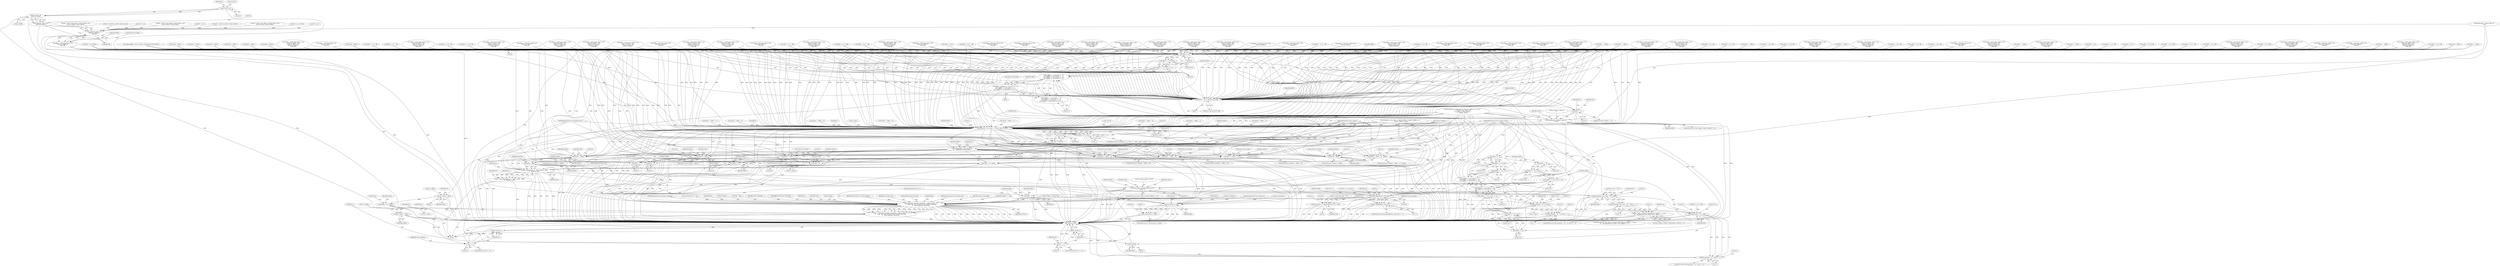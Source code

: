 digraph "1_file_447558595a3650db2886cd2f416ad0beba965801@array" {
"1000790" [label="(Call,(p->hs[1]<<8)|\n\t\t\t\t\t\t\t (p->hs[0]))"];
"1000791" [label="(Call,p->hs[1]<<8)"];
"1000788" [label="(Call,(short)((p->hs[1]<<8)|\n\t\t\t\t\t\t\t (p->hs[0])))"];
"1000787" [label="(Call,(short)((p->hs[1]<<8)|\n\t\t\t\t\t\t\t (p->hs[0])) &\n\t\t\t\t\t\t off)"];
"1000785" [label="(Call,offset = (short)((p->hs[1]<<8)|\n\t\t\t\t\t\t\t (p->hs[0])) &\n\t\t\t\t\t\t off)"];
"1002306" [label="(Call,offset >>  0)"];
"1002305" [label="(Call,(offset >>  0) & 0x7f)"];
"1002304" [label="(Call,((offset >>  0) & 0x7f) <<  0)"];
"1002303" [label="(Call,(((offset >>  0) & 0x7f) <<  0) |\n\t\t\t\t (((offset >>  8) & 0x7f) <<  7) |\n\t\t\t\t (((offset >> 16) & 0x7f) << 14) |\n\t\t\t\t (((offset >> 24) & 0x7f) << 21))"];
"1002300" [label="(Call,offset = ((((offset >>  0) & 0x7f) <<  0) |\n\t\t\t\t (((offset >>  8) & 0x7f) <<  7) |\n\t\t\t\t (((offset >> 16) & 0x7f) << 14) |\n\t\t\t\t (((offset >> 24) & 0x7f) << 21)) + 10)"];
"1002345" [label="(Call,offset += ms->c.li[cont_level-1].off)"];
"1002359" [label="(Call,offset == 0)"];
"1002384" [label="(Call,fprintf(stderr, \"indirect +offs=%u\n\", offset))"];
"1002390" [label="(Call,mcopy(ms, p, m->type, 0, s, offset, nbytes, count))"];
"1002389" [label="(Call,mcopy(ms, p, m->type, 0, s, offset, nbytes, count) == -1)"];
"1002406" [label="(Call,ms->offset = offset)"];
"1002530" [label="(Call,soffset = ms->offset)"];
"1002586" [label="(Call,ms->offset = soffset)"];
"1002420" [label="(Call,mdebug(offset, (char *)(void *)p,\n\t\t\t    sizeof(union VALUETYPE)))"];
"1002438" [label="(Call,nbytes < (offset + 1))"];
"1002440" [label="(Call,offset + 1)"];
"1002450" [label="(Call,nbytes < (offset + 2))"];
"1002452" [label="(Call,offset + 2)"];
"1002474" [label="(Call,nbytes < (offset + 4))"];
"1002476" [label="(Call,offset + 4)"];
"1002486" [label="(Call,nbytes < (offset + 8))"];
"1002488" [label="(Call,offset + 8)"];
"1002498" [label="(Call,nbytes < (offset + m->vallen))"];
"1002500" [label="(Call,offset + m->vallen)"];
"1002510" [label="(Call,nbytes < offset)"];
"1002518" [label="(Call,nbytes < offset)"];
"1002549" [label="(Call,file_softmagic(ms, s + offset, nbytes - offset,\n\t\t    BINTEST, text))"];
"1002547" [label="(Call,rv = file_softmagic(ms, s + offset, nbytes - offset,\n\t\t    BINTEST, text))"];
"1002567" [label="(Call,fprintf(stderr, \"indirect @offs=%u[%d]\n\", offset, rv))"];
"1002592" [label="(Call,rv == 1)"];
"1002634" [label="(Return,return rv;)"];
"1002608" [label="(Call,file_printf(ms, F(m->desc, \"%u\"), offset))"];
"1002607" [label="(Call,file_printf(ms, F(m->desc, \"%u\"), offset) == -1)"];
"1002597" [label="(Call,(ms->flags & (MAGIC_MIME|MAGIC_APPLE)) == 0 &&\n\t\t\t    file_printf(ms, F(m->desc, \"%u\"), offset) == -1)"];
"1002623" [label="(Call,file_printf(ms, \"%s\", rbuf))"];
"1002622" [label="(Call,file_printf(ms, \"%s\", rbuf) == -1)"];
"1002632" [label="(Call,free(rbuf))"];
"1002551" [label="(Call,s + offset)"];
"1002554" [label="(Call,nbytes - offset)"];
"1002638" [label="(Call,nbytes < offset)"];
"1002696" [label="(Call,match(ms, ml.magic, ml.nmagic, s, nbytes, offset + o,\n\t\t    mode, text, flip, recursion_level, printed_something,\n\t\t    need_separator, returnval))"];
"1002694" [label="(Call,rv = match(ms, ml.magic, ml.nmagic, s, nbytes, offset + o,\n\t\t    mode, text, flip, recursion_level, printed_something,\n\t\t    need_separator, returnval))"];
"1002717" [label="(Call,rv != 1)"];
"1002724" [label="(Return,return rv;)"];
"1002706" [label="(Call,offset + o)"];
"1002424" [label="(Call,(void *)p)"];
"1002422" [label="(Call,(char *)(void *)p)"];
"1002664" [label="(Call,file_magicfind(ms, sbuf, &ml))"];
"1002663" [label="(Call,file_magicfind(ms, sbuf, &ml) == -1)"];
"1002672" [label="(Call,file_error(ms, 0, \"cannot find entry `%s'\", sbuf))"];
"1002729" [label="(Call,file_printf(ms, \"%s\", m->desc))"];
"1002728" [label="(Call,file_printf(ms, \"%s\", m->desc) == -1)"];
"1002748" [label="(Call,mconvert(ms, m, flip))"];
"1002747" [label="(Call,!mconvert(ms, m, flip))"];
"1002302" [label="(Call,((((offset >>  0) & 0x7f) <<  0) |\n\t\t\t\t (((offset >>  8) & 0x7f) <<  7) |\n\t\t\t\t (((offset >> 16) & 0x7f) << 14) |\n\t\t\t\t (((offset >> 24) & 0x7f) << 21)) + 10)"];
"1002314" [label="(Call,offset >>  8)"];
"1002313" [label="(Call,(offset >>  8) & 0x7f)"];
"1002312" [label="(Call,((offset >>  8) & 0x7f) <<  7)"];
"1002311" [label="(Call,(((offset >>  8) & 0x7f) <<  7) |\n\t\t\t\t (((offset >> 16) & 0x7f) << 14) |\n\t\t\t\t (((offset >> 24) & 0x7f) << 21))"];
"1002322" [label="(Call,offset >> 16)"];
"1002321" [label="(Call,(offset >> 16) & 0x7f)"];
"1002320" [label="(Call,((offset >> 16) & 0x7f) << 14)"];
"1002319" [label="(Call,(((offset >> 16) & 0x7f) << 14) |\n\t\t\t\t (((offset >> 24) & 0x7f) << 21))"];
"1002329" [label="(Call,offset >> 24)"];
"1002328" [label="(Call,(offset >> 24) & 0x7f)"];
"1002327" [label="(Call,((offset >> 24) & 0x7f) << 21)"];
"1002453" [label="(Identifier,offset)"];
"1002510" [label="(Call,nbytes < offset)"];
"1001040" [label="(Call,offset = p->h - off)"];
"1000210" [label="(Call,(void *)p)"];
"1002405" [label="(Literal,1)"];
"1002331" [label="(Literal,24)"];
"1001459" [label="(Call,nbytes < offset)"];
"1002706" [label="(Call,offset + o)"];
"1000608" [label="(Call,offset = (short)((p->hs[0]<<8)|\n\t\t\t\t\t\t\t (p->hs[1])) ^\n\t\t\t\t\t\t off)"];
"1002556" [label="(Identifier,offset)"];
"1001843" [label="(Call,offset = (int32_t)((p->hl[1]<<24)|\n\t\t\t\t\t\t\t (p->hl[0]<<16)|\n\t\t\t\t\t\t\t (p->hl[3]<<8)|\n\t\t\t\t\t\t\t (p->hl[2])) &\n\t\t\t\t\t\t off)"];
"1002380" [label="(Identifier,ms)"];
"1002597" [label="(Call,(ms->flags & (MAGIC_MIME|MAGIC_APPLE)) == 0 &&\n\t\t\t    file_printf(ms, F(m->desc, \"%u\"), offset) == -1)"];
"1000115" [label="(MethodParameterIn,int *need_separator)"];
"1002569" [label="(Literal,\"indirect @offs=%u[%d]\n\")"];
"1001095" [label="(Call,nbytes < offset)"];
"1002715" [label="(Identifier,returnval)"];
"1002728" [label="(Call,file_printf(ms, \"%s\", m->desc) == -1)"];
"1000734" [label="(Call,offset = (short)((p->hs[0]<<8)|\n\t\t\t\t\t\t (p->hs[1])))"];
"1002502" [label="(Call,m->vallen)"];
"1002333" [label="(Literal,21)"];
"1001825" [label="(Call,nbytes < (offset + 4))"];
"1002386" [label="(Literal,\"indirect +offs=%u\n\")"];
"1002592" [label="(Call,rv == 1)"];
"1002716" [label="(ControlStructure,if (rv != 1))"];
"1002332" [label="(Literal,0x7f)"];
"1000297" [label="(Call,off = q->l)"];
"1002626" [label="(Identifier,rbuf)"];
"1002396" [label="(Literal,0)"];
"1002663" [label="(Call,file_magicfind(ms, sbuf, &ml) == -1)"];
"1001776" [label="(Call,offset = (int32_t)((p->hl[3]<<24)|\n\t\t\t\t\t\t (p->hl[2]<<16)|\n\t\t\t\t\t\t (p->hl[1]<<8)|\n\t\t\t\t\t\t (p->hl[0])))"];
"1002486" [label="(Call,nbytes < (offset + 8))"];
"1002696" [label="(Call,match(ms, ml.magic, ml.nmagic, s, nbytes, offset + o,\n\t\t    mode, text, flip, recursion_level, printed_something,\n\t\t    need_separator, returnval))"];
"1002328" [label="(Call,(offset >> 24) & 0x7f)"];
"1002415" [label="(Identifier,ms)"];
"1002242" [label="(Call,offset = p->l - off)"];
"1000786" [label="(Identifier,offset)"];
"1002596" [label="(ControlStructure,if ((ms->flags & (MAGIC_MIME|MAGIC_APPLE)) == 0 &&\n\t\t\t    file_printf(ms, F(m->desc, \"%u\"), offset) == -1))"];
"1002712" [label="(Identifier,recursion_level)"];
"1002551" [label="(Call,s + offset)"];
"1002571" [label="(Identifier,rv)"];
"1002555" [label="(Identifier,nbytes)"];
"1002642" [label="(Literal,0)"];
"1002312" [label="(Call,((offset >>  8) & 0x7f) <<  7)"];
"1002441" [label="(Identifier,offset)"];
"1000785" [label="(Call,offset = (short)((p->hs[1]<<8)|\n\t\t\t\t\t\t\t (p->hs[0])) &\n\t\t\t\t\t\t off)"];
"1002610" [label="(Call,F(m->desc, \"%u\"))"];
"1000482" [label="(Call,offset = p->b + off)"];
"1000491" [label="(Call,offset = p->b - off)"];
"1001301" [label="(Call,offset = (int32_t)((p->hl[0]<<24)|\n\t\t\t\t\t\t\t (p->hl[1]<<16)|\n\t\t\t\t\t\t\t (p->hl[2]<<8)|\n\t\t\t\t\t\t\t (p->hl[3])) *\n\t\t\t\t\t\t off)"];
"1000767" [label="(Call,nbytes < (offset + 2))"];
"1002308" [label="(Literal,0)"];
"1001917" [label="(Call,offset = (int32_t)((p->hl[1]<<24)|\n\t\t\t\t\t\t\t (p->hl[0]<<16)|\n\t\t\t\t\t\t\t (p->hl[3]<<8)|\n\t\t\t\t\t\t\t (p->hl[2])) ^\n\t\t\t\t\t\t off)"];
"1000629" [label="(Call,offset = (short)((p->hs[0]<<8)|\n\t\t\t\t\t\t\t (p->hs[1])) +\n\t\t\t\t\t\t off)"];
"1000545" [label="(Call,nbytes < offset)"];
"1002509" [label="(ControlStructure,if (nbytes < offset))"];
"1000111" [label="(MethodParameterIn,int text)"];
"1000110" [label="(MethodParameterIn,int mode)"];
"1002517" [label="(ControlStructure,if (nbytes < offset))"];
"1002590" [label="(Identifier,soffset)"];
"1000376" [label="(Call,off = (int32_t)((q->hl[1]<<24)|(q->hl[0]<<16)|\n\t\t\t\t\t\t (q->hl[3]<<8)|(q->hl[2])))"];
"1002435" [label="(Block,)"];
"1002399" [label="(Identifier,nbytes)"];
"1002269" [label="(Call,offset = p->l % off)"];
"1000692" [label="(Call,offset = (short)((p->hs[0]<<8)|\n\t\t\t\t\t\t\t (p->hs[1])) /\n\t\t\t\t\t\t off)"];
"1002666" [label="(Identifier,sbuf)"];
"1000932" [label="(Call,offset = (short)((p->hs[1]<<8)|\n\t\t\t\t\t\t\t (p->hs[0])) %\n\t\t\t\t\t\t off)"];
"1002367" [label="(Identifier,ms)"];
"1002622" [label="(Call,file_printf(ms, \"%s\", rbuf) == -1)"];
"1000259" [label="(Call,off = (short)((q->hs[0]<<8)|(q->hs[1])))"];
"1000158" [label="(Call,mcopy(ms, p, m->type, m->flag & INDIR, s, (uint32_t)(offset + o),\n\t    (uint32_t)nbytes, count))"];
"1002598" [label="(Call,(ms->flags & (MAGIC_MIME|MAGIC_APPLE)) == 0)"];
"1002730" [label="(Identifier,ms)"];
"1002695" [label="(Identifier,rv)"];
"1000798" [label="(Call,p->hs[0])"];
"1002388" [label="(ControlStructure,if (mcopy(ms, p, m->type, 0, s, offset, nbytes, count) == -1))"];
"1001628" [label="(Call,offset = (int32_t)((p->hl[3]<<24)|\n\t\t\t\t\t\t\t (p->hl[2]<<16)|\n\t\t\t\t\t\t\t (p->hl[1]<<8)|\n\t\t\t\t\t\t\t (p->hl[0])) -\n\t\t\t\t\t\t off)"];
"1001190" [label="(Call,offset = (int32_t)((p->hl[0]<<24)|\n\t\t\t\t\t\t\t (p->hl[1]<<16)|\n\t\t\t\t\t\t\t (p->hl[2]<<8)|\n\t\t\t\t\t\t\t (p->hl[3])) ^\n\t\t\t\t\t\t off)"];
"1002439" [label="(Identifier,nbytes)"];
"1002711" [label="(Identifier,flip)"];
"1002519" [label="(Identifier,nbytes)"];
"1000113" [label="(MethodParameterIn,int recursion_level)"];
"1000418" [label="(Call,fprintf(stderr, \"indirect offs=%u\n\", off))"];
"1002251" [label="(Call,offset = p->l * off)"];
"1002419" [label="(Block,)"];
"1002450" [label="(Call,nbytes < (offset + 2))"];
"1002497" [label="(ControlStructure,if (nbytes < (offset + m->vallen)))"];
"1002563" [label="(Identifier,ms)"];
"1000986" [label="(Call,nbytes < (offset + 2))"];
"1000790" [label="(Call,(p->hs[1]<<8)|\n\t\t\t\t\t\t\t (p->hs[0]))"];
"1002558" [label="(Identifier,text)"];
"1002492" [label="(Literal,0)"];
"1000455" [label="(Call,offset = p->b & off)"];
"1000566" [label="(Call,offset = (short)((p->hs[0]<<8)|\n\t\t\t\t\t\t\t (p->hs[1])) &\n\t\t\t\t\t\t off)"];
"1000193" [label="(Call,fprintf(stderr, \"mget(type=%d, flag=%x, offset=%u, o=%zu, \"\n\t\t    \"nbytes=%zu, count=%u)\n\", m->type, m->flag, offset, o,\n\t\t    nbytes, count))"];
"1002384" [label="(Call,fprintf(stderr, \"indirect +offs=%u\n\", offset))"];
"1002725" [label="(Identifier,rv)"];
"1002637" [label="(ControlStructure,if (nbytes < offset))"];
"1002568" [label="(Identifier,stderr)"];
"1002639" [label="(Identifier,nbytes)"];
"1002635" [label="(Identifier,rv)"];
"1002620" [label="(Literal,1)"];
"1002681" [label="(Identifier,oneed_separator)"];
"1002656" [label="(Call,sbuf++)"];
"1002732" [label="(Call,m->desc)"];
"1002506" [label="(Literal,0)"];
"1002499" [label="(Identifier,nbytes)"];
"1000548" [label="(Call,nbytes < (offset + 2))"];
"1002310" [label="(Literal,0)"];
"1002672" [label="(Call,file_error(ms, 0, \"cannot find entry `%s'\", sbuf))"];
"1002731" [label="(Literal,\"%s\")"];
"1002719" [label="(Literal,1)"];
"1002314" [label="(Call,offset >>  8)"];
"1000587" [label="(Call,offset = (short)((p->hs[0]<<8)|\n\t\t\t\t\t\t\t (p->hs[1])) |\n\t\t\t\t\t\t off)"];
"1002643" [label="(Call,sbuf = m->value.s)"];
"1002538" [label="(Identifier,ms)"];
"1000976" [label="(Call,offset = ~offset)"];
"1002346" [label="(Identifier,offset)"];
"1000800" [label="(Identifier,p)"];
"1001375" [label="(Call,offset = (int32_t)((p->hl[0]<<24)|\n\t\t\t\t\t\t\t (p->hl[1]<<16)|\n\t\t\t\t\t\t\t (p->hl[2]<<8)|\n\t\t\t\t\t\t\t (p->hl[3])) %\n\t\t\t\t\t\t off)"];
"1002729" [label="(Call,file_printf(ms, \"%s\", m->desc))"];
"1002595" [label="(Block,)"];
"1001013" [label="(Call,offset = p->h | off)"];
"1002665" [label="(Identifier,ms)"];
"1002316" [label="(Literal,8)"];
"1000983" [label="(Call,nbytes < offset)"];
"1002389" [label="(Call,mcopy(ms, p, m->type, 0, s, offset, nbytes, count) == -1)"];
"1002408" [label="(Identifier,ms)"];
"1002347" [label="(Call,ms->c.li[cont_level-1].off)"];
"1001451" [label="(Call,offset = ~offset)"];
"1002746" [label="(ControlStructure,if (!mconvert(ms, m, flip)))"];
"1002507" [label="(ControlStructure,break;)"];
"1002722" [label="(Identifier,need_separator)"];
"1002391" [label="(Identifier,ms)"];
"1002633" [label="(Identifier,rbuf)"];
"1000252" [label="(Call,off = q->h)"];
"1000911" [label="(Call,offset = (short)((p->hs[1]<<8)|\n\t\t\t\t\t\t\t (p->hs[0])) /\n\t\t\t\t\t\t off)"];
"1002676" [label="(Identifier,sbuf)"];
"1000206" [label="(Call,mdebug(offset, (char *)(void *)p, sizeof(union VALUETYPE)))"];
"1002515" [label="(ControlStructure,break;)"];
"1000848" [label="(Call,offset = (short)((p->hs[1]<<8)|\n\t\t\t\t\t\t\t (p->hs[0])) +\n\t\t\t\t\t\t off)"];
"1001087" [label="(Call,offset = ~offset)"];
"1002438" [label="(Call,nbytes < (offset + 1))"];
"1001462" [label="(Call,nbytes < (offset + 4))"];
"1001815" [label="(Call,offset = ~offset)"];
"1001227" [label="(Call,offset = (int32_t)((p->hl[0]<<24)|\n\t\t\t\t\t\t\t (p->hl[1]<<16)|\n\t\t\t\t\t\t\t (p->hl[2]<<8)|\n\t\t\t\t\t\t\t (p->hl[3])) +\n\t\t\t\t\t\t off)"];
"1002518" [label="(Call,nbytes < offset)"];
"1002493" [label="(ControlStructure,break;)"];
"1000425" [label="(Call,cvt_flip(m->in_type, flip))"];
"1002713" [label="(Identifier,printed_something)"];
"1002313" [label="(Call,(offset >>  8) & 0x7f)"];
"1002387" [label="(Identifier,offset)"];
"1002392" [label="(Identifier,p)"];
"1000783" [label="(Block,)"];
"1002451" [label="(Identifier,nbytes)"];
"1002609" [label="(Identifier,ms)"];
"1002385" [label="(Identifier,stderr)"];
"1002260" [label="(Call,offset = p->l / off)"];
"1002297" [label="(Block,)"];
"1000804" [label="(ControlStructure,break;)"];
"1002501" [label="(Identifier,offset)"];
"1002552" [label="(Identifier,s)"];
"1000305" [label="(Call,off = (int32_t)((q->hl[0]<<24)|(q->hl[1]<<16)|\n\t\t\t\t\t\t (q->hl[2]<<8)|(q->hl[3])))"];
"1000538" [label="(Call,offset = ~offset)"];
"1001058" [label="(Call,offset = p->h / off)"];
"1002638" [label="(Call,nbytes < offset)"];
"1002679" [label="(Literal,1)"];
"1001991" [label="(Call,offset = (int32_t)((p->hl[1]<<24)|\n\t\t\t\t\t\t\t (p->hl[0]<<16)|\n\t\t\t\t\t\t\t (p->hl[3]<<8)|\n\t\t\t\t\t\t\t (p->hl[2])) -\n\t\t\t\t\t\t off)"];
"1002673" [label="(Identifier,ms)"];
"1002735" [label="(Call,-1)"];
"1000757" [label="(Call,offset = ~offset)"];
"1001665" [label="(Call,offset = (int32_t)((p->hl[3]<<24)|\n\t\t\t\t\t\t\t (p->hl[2]<<16)|\n\t\t\t\t\t\t\t (p->hl[1]<<8)|\n\t\t\t\t\t\t\t (p->hl[0])) *\n\t\t\t\t\t\t off)"];
"1002303" [label="(Call,(((offset >>  0) & 0x7f) <<  0) |\n\t\t\t\t (((offset >>  8) & 0x7f) <<  7) |\n\t\t\t\t (((offset >> 16) & 0x7f) << 14) |\n\t\t\t\t (((offset >> 24) & 0x7f) << 21))"];
"1002427" [label="(Call,sizeof(union VALUETYPE))"];
"1000105" [label="(MethodParameterIn,const unsigned char *s)"];
"1002674" [label="(Literal,0)"];
"1002485" [label="(ControlStructure,if (nbytes < (offset + 8)))"];
"1002456" [label="(Literal,0)"];
"1002553" [label="(Identifier,offset)"];
"1002224" [label="(Call,offset = p->l ^ off)"];
"1002549" [label="(Call,file_softmagic(ms, s + offset, nbytes - offset,\n\t\t    BINTEST, text))"];
"1002554" [label="(Call,nbytes - offset)"];
"1001880" [label="(Call,offset = (int32_t)((p->hl[1]<<24)|\n\t\t\t\t\t\t\t (p->hl[0]<<16)|\n\t\t\t\t\t\t\t (p->hl[3]<<8)|\n\t\t\t\t\t\t\t (p->hl[2])) |\n\t\t\t\t\t\t off)"];
"1000500" [label="(Call,offset = p->b * off)"];
"1002498" [label="(Call,nbytes < (offset + m->vallen))"];
"1002615" [label="(Identifier,offset)"];
"1002359" [label="(Call,offset == 0)"];
"1000518" [label="(Call,offset = p->b % off)"];
"1000764" [label="(Call,nbytes < offset)"];
"1002300" [label="(Call,offset = ((((offset >>  0) & 0x7f) <<  0) |\n\t\t\t\t (((offset >>  8) & 0x7f) <<  7) |\n\t\t\t\t (((offset >> 16) & 0x7f) << 14) |\n\t\t\t\t (((offset >> 24) & 0x7f) << 21)) + 10)"];
"1000434" [label="(Call,nbytes < offset)"];
"1002520" [label="(Identifier,offset)"];
"1002306" [label="(Call,offset >>  0)"];
"1001338" [label="(Call,offset = (int32_t)((p->hl[0]<<24)|\n\t\t\t\t\t\t\t (p->hl[1]<<16)|\n\t\t\t\t\t\t\t (p->hl[2]<<8)|\n\t\t\t\t\t\t\t (p->hl[3])) /\n\t\t\t\t\t\t off)"];
"1002739" [label="(Literal,1)"];
"1001739" [label="(Call,offset = (int32_t)((p->hl[3]<<24)|\n\t\t\t\t\t\t\t (p->hl[2]<<16)|\n\t\t\t\t\t\t\t (p->hl[1]<<8)|\n\t\t\t\t\t\t\t (p->hl[0])) %\n\t\t\t\t\t\t off)"];
"1002474" [label="(Call,nbytes < (offset + 4))"];
"1000509" [label="(Call,offset = p->b / off)"];
"1002750" [label="(Identifier,m)"];
"1002215" [label="(Call,offset = p->l | off)"];
"1000464" [label="(Call,offset = p->b | off)"];
"1002755" [label="(Literal,1)"];
"1000827" [label="(Call,offset = (short)((p->hs[1]<<8)|\n\t\t\t\t\t\t\t (p->hs[0])) ^\n\t\t\t\t\t\t off)"];
"1001098" [label="(Call,nbytes < (offset + 4))"];
"1002557" [label="(Identifier,BINTEST)"];
"1002397" [label="(Identifier,s)"];
"1002304" [label="(Call,((offset >>  0) & 0x7f) <<  0)"];
"1002410" [label="(Identifier,offset)"];
"1002335" [label="(ControlStructure,break;)"];
"1002756" [label="(MethodReturn,RET)"];
"1001480" [label="(Call,offset = (int32_t)((p->hl[3]<<24)|\n\t\t\t\t\t\t\t (p->hl[2]<<16)|\n\t\t\t\t\t\t\t (p->hl[1]<<8)|\n\t\t\t\t\t\t\t (p->hl[0])) &\n\t\t\t\t\t\t off)"];
"1002718" [label="(Identifier,rv)"];
"1002323" [label="(Identifier,offset)"];
"1002709" [label="(Identifier,mode)"];
"1002593" [label="(Identifier,rv)"];
"1002705" [label="(Identifier,nbytes)"];
"1002548" [label="(Identifier,rv)"];
"1002321" [label="(Call,(offset >> 16) & 0x7f)"];
"1002178" [label="(Call,offset = ~offset)"];
"1002594" [label="(Literal,1)"];
"1000114" [label="(MethodParameterIn,int *printed_something)"];
"1002393" [label="(Call,m->type)"];
"1000145" [label="(Call,recursion_level >= 20)"];
"1002511" [label="(Identifier,nbytes)"];
"1001702" [label="(Call,offset = (int32_t)((p->hl[3]<<24)|\n\t\t\t\t\t\t\t (p->hl[2]<<16)|\n\t\t\t\t\t\t\t (p->hl[1]<<8)|\n\t\t\t\t\t\t\t (p->hl[0])) /\n\t\t\t\t\t\t off)"];
"1002334" [label="(Literal,10)"];
"1002697" [label="(Identifier,ms)"];
"1000791" [label="(Call,p->hs[1]<<8)"];
"1002289" [label="(Call,offset = ~offset)"];
"1002559" [label="(ControlStructure,if ((ms->flags & MAGIC_DEBUG) != 0))"];
"1002570" [label="(Identifier,offset)"];
"1002532" [label="(Call,ms->offset)"];
"1000215" [label="(Call,file_mdump(m))"];
"1002278" [label="(Call,offset = p->l)"];
"1000120" [label="(Call,offset = ms->offset)"];
"1002741" [label="(Literal,1)"];
"1002319" [label="(Call,(((offset >> 16) & 0x7f) << 14) |\n\t\t\t\t (((offset >> 24) & 0x7f) << 21))"];
"1001049" [label="(Call,offset = p->h * off)"];
"1002442" [label="(Literal,1)"];
"1000245" [label="(Call,off = q->b)"];
"1002445" [label="(ControlStructure,break;)"];
"1002325" [label="(Literal,0x7f)"];
"1001076" [label="(Call,offset = p->h)"];
"1002457" [label="(ControlStructure,break;)"];
"1002188" [label="(Call,nbytes < (offset + 4))"];
"1002305" [label="(Call,(offset >>  0) & 0x7f)"];
"1002591" [label="(ControlStructure,if (rv == 1))"];
"1002480" [label="(Literal,0)"];
"1002185" [label="(Call,nbytes < offset)"];
"1002547" [label="(Call,rv = file_softmagic(ms, s + offset, nbytes - offset,\n\t\t    BINTEST, text))"];
"1000175" [label="(Call,(uint32_t)nbytes)"];
"1002616" [label="(Call,-1)"];
"1002345" [label="(Call,offset += ms->c.li[cont_level-1].off)"];
"1002318" [label="(Literal,7)"];
"1002701" [label="(Call,ml.nmagic)"];
"1002421" [label="(Identifier,offset)"];
"1002524" [label="(Identifier,sbuf)"];
"1001004" [label="(Call,offset = p->h & off)"];
"1002753" [label="(Literal,0)"];
"1002424" [label="(Call,(void *)p)"];
"1001067" [label="(Call,offset = p->h % off)"];
"1002317" [label="(Literal,0x7f)"];
"1001822" [label="(Call,nbytes < offset)"];
"1002406" [label="(Call,ms->offset = offset)"];
"1000792" [label="(Call,p->hs[1])"];
"1002572" [label="(Call,rbuf = ms->o.buf)"];
"1002307" [label="(Identifier,offset)"];
"1000107" [label="(MethodParameterIn,size_t nbytes)"];
"1002550" [label="(Identifier,ms)"];
"1000106" [label="(MethodParameterIn,struct magic *m)"];
"1002065" [label="(Call,offset = (int32_t)((p->hl[1]<<24)|\n\t\t\t\t\t\t\t (p->hl[0]<<16)|\n\t\t\t\t\t\t\t (p->hl[3]<<8)|\n\t\t\t\t\t\t\t (p->hl[2])) /\n\t\t\t\t\t\t off)"];
"1001412" [label="(Call,offset = (int32_t)((p->hl[0]<<24)|\n\t\t\t\t\t\t (p->hl[1]<<16)|\n\t\t\t\t\t\t (p->hl[2]<<8)|\n\t\t\t\t\t\t (p->hl[3])))"];
"1000713" [label="(Call,offset = (short)((p->hs[0]<<8)|\n\t\t\t\t\t\t\t (p->hs[1])) %\n\t\t\t\t\t\t off)"];
"1002531" [label="(Identifier,soffset)"];
"1002675" [label="(Literal,\"cannot find entry `%s'\")"];
"1002426" [label="(Identifier,p)"];
"1002514" [label="(Literal,0)"];
"1000278" [label="(Call,off = (short)((q->hs[1]<<8)|(q->hs[0])))"];
"1002751" [label="(Identifier,flip)"];
"1002473" [label="(ControlStructure,if (nbytes < (offset + 4)))"];
"1002454" [label="(Literal,2)"];
"1002640" [label="(Identifier,offset)"];
"1002420" [label="(Call,mdebug(offset, (char *)(void *)p,\n\t\t\t    sizeof(union VALUETYPE)))"];
"1000223" [label="(Block,)"];
"1002512" [label="(Identifier,offset)"];
"1002625" [label="(Literal,\"%s\")"];
"1002658" [label="(Call,flip = !flip)"];
"1002664" [label="(Call,file_magicfind(ms, sbuf, &ml))"];
"1002621" [label="(ControlStructure,if (file_printf(ms, \"%s\", rbuf) == -1))"];
"1002437" [label="(ControlStructure,if (nbytes < (offset + 1)))"];
"1002489" [label="(Identifier,offset)"];
"1002587" [label="(Call,ms->offset)"];
"1002628" [label="(Literal,1)"];
"1002586" [label="(Call,ms->offset = soffset)"];
"1002624" [label="(Identifier,ms)"];
"1001116" [label="(Call,offset = (int32_t)((p->hl[0]<<24)|\n\t\t\t\t\t\t\t (p->hl[1]<<16)|\n\t\t\t\t\t\t\t (p->hl[2]<<8)|\n\t\t\t\t\t\t\t (p->hl[3])) &\n\t\t\t\t\t\t off)"];
"1002390" [label="(Call,mcopy(ms, p, m->type, 0, s, offset, nbytes, count))"];
"1002407" [label="(Call,ms->offset)"];
"1002644" [label="(Identifier,sbuf)"];
"1000112" [label="(MethodParameterIn,int flip)"];
"1002670" [label="(Literal,1)"];
"1002717" [label="(Call,rv != 1)"];
"1002452" [label="(Call,offset + 2)"];
"1002601" [label="(Identifier,ms)"];
"1002669" [label="(Call,-1)"];
"1000788" [label="(Call,(short)((p->hs[1]<<8)|\n\t\t\t\t\t\t\t (p->hs[0])))"];
"1002358" [label="(ControlStructure,if (offset == 0))"];
"1002500" [label="(Call,offset + m->vallen)"];
"1002376" [label="(ControlStructure,if ((ms->flags & MAGIC_DEBUG) != 0))"];
"1002444" [label="(Literal,0)"];
"1002481" [label="(ControlStructure,break;)"];
"1002028" [label="(Call,offset = (int32_t)((p->hl[1]<<24)|\n\t\t\t\t\t\t\t (p->hl[0]<<16)|\n\t\t\t\t\t\t\t (p->hl[3]<<8)|\n\t\t\t\t\t\t\t (p->hl[2])) *\n\t\t\t\t\t\t off)"];
"1002475" [label="(Identifier,nbytes)"];
"1002315" [label="(Identifier,offset)"];
"1000671" [label="(Call,offset = (short)((p->hs[0]<<8)|\n\t\t\t\t\t\t\t (p->hs[1])) *\n\t\t\t\t\t\t off)"];
"1002634" [label="(Return,return rv;)"];
"1002422" [label="(Call,(char *)(void *)p)"];
"1002714" [label="(Identifier,need_separator)"];
"1002724" [label="(Return,return rv;)"];
"1002329" [label="(Call,offset >> 24)"];
"1002398" [label="(Identifier,offset)"];
"1000116" [label="(MethodParameterIn,int *returnval)"];
"1002623" [label="(Call,file_printf(ms, \"%s\", rbuf))"];
"1002608" [label="(Call,file_printf(ms, F(m->desc, \"%u\"), offset))"];
"1002233" [label="(Call,offset = p->l + off)"];
"1002488" [label="(Call,offset + 8)"];
"1002102" [label="(Call,offset = (int32_t)((p->hl[1]<<24)|\n\t\t\t\t\t\t\t (p->hl[0]<<16)|\n\t\t\t\t\t\t\t (p->hl[3]<<8)|\n\t\t\t\t\t\t\t (p->hl[2])) %\n\t\t\t\t\t\t off)"];
"1002430" [label="(Identifier,m)"];
"1002206" [label="(Call,offset = p->l & off)"];
"1002487" [label="(Identifier,nbytes)"];
"1002736" [label="(Literal,1)"];
"1002476" [label="(Call,offset + 4)"];
"1000473" [label="(Call,offset = p->b ^ off)"];
"1002326" [label="(Literal,14)"];
"1002440" [label="(Call,offset + 1)"];
"1002402" [label="(Literal,1)"];
"1002429" [label="(Call,file_mdump(m))"];
"1001517" [label="(Call,offset = (int32_t)((p->hl[3]<<24)|\n\t\t\t\t\t\t\t (p->hl[2]<<16)|\n\t\t\t\t\t\t\t (p->hl[1]<<8)|\n\t\t\t\t\t\t\t (p->hl[0])) |\n\t\t\t\t\t\t off)"];
"1000890" [label="(Call,offset = (short)((p->hs[1]<<8)|\n\t\t\t\t\t\t\t (p->hs[0])) *\n\t\t\t\t\t\t off)"];
"1000527" [label="(Call,offset = p->b)"];
"1002360" [label="(Identifier,offset)"];
"1002707" [label="(Identifier,offset)"];
"1001022" [label="(Call,offset = p->h ^ off)"];
"1002522" [label="(Literal,0)"];
"1000787" [label="(Call,(short)((p->hs[1]<<8)|\n\t\t\t\t\t\t\t (p->hs[0])) &\n\t\t\t\t\t\t off)"];
"1000650" [label="(Call,offset = (short)((p->hs[0]<<8)|\n\t\t\t\t\t\t\t (p->hs[1])) -\n\t\t\t\t\t\t off)"];
"1002627" [label="(Call,-1)"];
"1002320" [label="(Call,((offset >> 16) & 0x7f) << 14)"];
"1000341" [label="(Call,off = (int32_t)((q->hl[3]<<24)|(q->hl[2]<<16)|\n\t\t\t\t\t\t (q->hl[1]<<8)|(q->hl[0])))"];
"1002747" [label="(Call,!mconvert(ms, m, flip))"];
"1000869" [label="(Call,offset = (short)((p->hs[1]<<8)|\n\t\t\t\t\t\t\t (p->hs[0])) -\n\t\t\t\t\t\t off)"];
"1002667" [label="(Call,&ml)"];
"1002327" [label="(Call,((offset >> 24) & 0x7f) << 21)"];
"1002662" [label="(ControlStructure,if (file_magicfind(ms, sbuf, &ml) == -1))"];
"1000797" [label="(Literal,8)"];
"1001591" [label="(Call,offset = (int32_t)((p->hl[3]<<24)|\n\t\t\t\t\t\t\t (p->hl[2]<<16)|\n\t\t\t\t\t\t\t (p->hl[1]<<8)|\n\t\t\t\t\t\t\t (p->hl[0])) +\n\t\t\t\t\t\t off)"];
"1002330" [label="(Identifier,offset)"];
"1002704" [label="(Identifier,s)"];
"1002490" [label="(Literal,8)"];
"1002478" [label="(Literal,4)"];
"1000437" [label="(Call,nbytes < (offset + 1))"];
"1002567" [label="(Call,fprintf(stderr, \"indirect @offs=%u[%d]\n\", offset, rv))"];
"1001954" [label="(Call,offset = (int32_t)((p->hl[1]<<24)|\n\t\t\t\t\t\t\t (p->hl[0]<<16)|\n\t\t\t\t\t\t\t (p->hl[3]<<8)|\n\t\t\t\t\t\t\t (p->hl[2])) +\n\t\t\t\t\t\t off)"];
"1002708" [label="(Identifier,o)"];
"1002139" [label="(Call,offset = (int32_t)((p->hl[1]<<24)|\n\t\t\t\t\t\t (p->hl[0]<<16)|\n\t\t\t\t\t\t (p->hl[3]<<8)|\n\t\t\t\t\t\t (p->hl[2])))"];
"1000104" [label="(MethodParameterIn,struct magic_set *ms)"];
"1000108" [label="(MethodParameterIn,size_t o)"];
"1002302" [label="(Call,((((offset >>  0) & 0x7f) <<  0) |\n\t\t\t\t (((offset >>  8) & 0x7f) <<  7) |\n\t\t\t\t (((offset >> 16) & 0x7f) << 14) |\n\t\t\t\t (((offset >> 24) & 0x7f) << 21)) + 10)"];
"1001264" [label="(Call,offset = (int32_t)((p->hl[0]<<24)|\n\t\t\t\t\t\t\t (p->hl[1]<<16)|\n\t\t\t\t\t\t\t (p->hl[2]<<8)|\n\t\t\t\t\t\t\t (p->hl[3])) -\n\t\t\t\t\t\t off)"];
"1002322" [label="(Call,offset >> 16)"];
"1002694" [label="(Call,rv = match(ms, ml.magic, ml.nmagic, s, nbytes, offset + o,\n\t\t    mode, text, flip, recursion_level, printed_something,\n\t\t    need_separator, returnval))"];
"1002301" [label="(Identifier,offset)"];
"1001153" [label="(Call,offset = (int32_t)((p->hl[0]<<24)|\n\t\t\t\t\t\t\t (p->hl[1]<<16)|\n\t\t\t\t\t\t\t (p->hl[2]<<8)|\n\t\t\t\t\t\t\t (p->hl[3])) |\n\t\t\t\t\t\t off)"];
"1002400" [label="(Identifier,count)"];
"1002748" [label="(Call,mconvert(ms, m, flip))"];
"1002309" [label="(Literal,0x7f)"];
"1002311" [label="(Call,(((offset >>  8) & 0x7f) <<  7) |\n\t\t\t\t (((offset >> 16) & 0x7f) << 14) |\n\t\t\t\t (((offset >> 24) & 0x7f) << 21))"];
"1002361" [label="(Literal,0)"];
"1002344" [label="(Block,)"];
"1000803" [label="(Identifier,off)"];
"1002710" [label="(Identifier,text)"];
"1002607" [label="(Call,file_printf(ms, F(m->desc, \"%u\"), offset) == -1)"];
"1002671" [label="(Block,)"];
"1002573" [label="(Identifier,rbuf)"];
"1000225" [label="(Call,off = m->in_offset)"];
"1002477" [label="(Identifier,offset)"];
"1002749" [label="(Identifier,ms)"];
"1002698" [label="(Call,ml.magic)"];
"1001554" [label="(Call,offset = (int32_t)((p->hl[3]<<24)|\n\t\t\t\t\t\t\t (p->hl[2]<<16)|\n\t\t\t\t\t\t\t (p->hl[1]<<8)|\n\t\t\t\t\t\t\t (p->hl[0])) ^\n\t\t\t\t\t\t off)"];
"1000953" [label="(Call,offset = (short)((p->hs[1]<<8)|\n\t\t\t\t\t\t (p->hs[0])))"];
"1002324" [label="(Literal,16)"];
"1002632" [label="(Call,free(rbuf))"];
"1002530" [label="(Call,soffset = ms->offset)"];
"1000806" [label="(Call,offset = (short)((p->hs[1]<<8)|\n\t\t\t\t\t\t\t (p->hs[0])) |\n\t\t\t\t\t\t off)"];
"1002617" [label="(Literal,1)"];
"1002449" [label="(ControlStructure,if (nbytes < (offset + 2)))"];
"1001031" [label="(Call,offset = p->h + off)"];
"1002727" [label="(ControlStructure,if (file_printf(ms, \"%s\", m->desc) == -1))"];
"1002631" [label="(Literal,1)"];
"1002401" [label="(Call,-1)"];
"1000790" -> "1000788"  [label="AST: "];
"1000790" -> "1000798"  [label="CFG: "];
"1000791" -> "1000790"  [label="AST: "];
"1000798" -> "1000790"  [label="AST: "];
"1000788" -> "1000790"  [label="CFG: "];
"1000790" -> "1002756"  [label="DDG: "];
"1000790" -> "1002756"  [label="DDG: "];
"1000790" -> "1000788"  [label="DDG: "];
"1000790" -> "1000788"  [label="DDG: "];
"1000791" -> "1000790"  [label="DDG: "];
"1000791" -> "1000790"  [label="DDG: "];
"1000791" -> "1000797"  [label="CFG: "];
"1000792" -> "1000791"  [label="AST: "];
"1000797" -> "1000791"  [label="AST: "];
"1000800" -> "1000791"  [label="CFG: "];
"1000791" -> "1002756"  [label="DDG: "];
"1000788" -> "1000787"  [label="AST: "];
"1000789" -> "1000788"  [label="AST: "];
"1000803" -> "1000788"  [label="CFG: "];
"1000788" -> "1002756"  [label="DDG: "];
"1000788" -> "1000787"  [label="DDG: "];
"1000787" -> "1000785"  [label="AST: "];
"1000787" -> "1000803"  [label="CFG: "];
"1000803" -> "1000787"  [label="AST: "];
"1000785" -> "1000787"  [label="CFG: "];
"1000787" -> "1002756"  [label="DDG: "];
"1000787" -> "1002756"  [label="DDG: "];
"1000787" -> "1000785"  [label="DDG: "];
"1000787" -> "1000785"  [label="DDG: "];
"1000376" -> "1000787"  [label="DDG: "];
"1000252" -> "1000787"  [label="DDG: "];
"1000225" -> "1000787"  [label="DDG: "];
"1000305" -> "1000787"  [label="DDG: "];
"1000341" -> "1000787"  [label="DDG: "];
"1000418" -> "1000787"  [label="DDG: "];
"1000245" -> "1000787"  [label="DDG: "];
"1000278" -> "1000787"  [label="DDG: "];
"1000259" -> "1000787"  [label="DDG: "];
"1000297" -> "1000787"  [label="DDG: "];
"1000785" -> "1000783"  [label="AST: "];
"1000786" -> "1000785"  [label="AST: "];
"1000804" -> "1000785"  [label="CFG: "];
"1000785" -> "1002756"  [label="DDG: "];
"1000785" -> "1002306"  [label="DDG: "];
"1000785" -> "1002345"  [label="DDG: "];
"1000785" -> "1002390"  [label="DDG: "];
"1002306" -> "1002305"  [label="AST: "];
"1002306" -> "1002308"  [label="CFG: "];
"1002307" -> "1002306"  [label="AST: "];
"1002308" -> "1002306"  [label="AST: "];
"1002309" -> "1002306"  [label="CFG: "];
"1002306" -> "1002305"  [label="DDG: "];
"1002306" -> "1002305"  [label="DDG: "];
"1000464" -> "1002306"  [label="DDG: "];
"1001153" -> "1002306"  [label="DDG: "];
"1002269" -> "1002306"  [label="DDG: "];
"1001049" -> "1002306"  [label="DDG: "];
"1002139" -> "1002306"  [label="DDG: "];
"1002289" -> "1002306"  [label="DDG: "];
"1000713" -> "1002306"  [label="DDG: "];
"1001991" -> "1002306"  [label="DDG: "];
"1001264" -> "1002306"  [label="DDG: "];
"1001451" -> "1002306"  [label="DDG: "];
"1002102" -> "1002306"  [label="DDG: "];
"1000629" -> "1002306"  [label="DDG: "];
"1000692" -> "1002306"  [label="DDG: "];
"1002251" -> "1002306"  [label="DDG: "];
"1002206" -> "1002306"  [label="DDG: "];
"1000890" -> "1002306"  [label="DDG: "];
"1001040" -> "1002306"  [label="DDG: "];
"1001095" -> "1002306"  [label="DDG: "];
"1001954" -> "1002306"  [label="DDG: "];
"1000848" -> "1002306"  [label="DDG: "];
"1000806" -> "1002306"  [label="DDG: "];
"1002028" -> "1002306"  [label="DDG: "];
"1000434" -> "1002306"  [label="DDG: "];
"1002178" -> "1002306"  [label="DDG: "];
"1000650" -> "1002306"  [label="DDG: "];
"1000734" -> "1002306"  [label="DDG: "];
"1000757" -> "1002306"  [label="DDG: "];
"1001917" -> "1002306"  [label="DDG: "];
"1001517" -> "1002306"  [label="DDG: "];
"1000869" -> "1002306"  [label="DDG: "];
"1000527" -> "1002306"  [label="DDG: "];
"1001459" -> "1002306"  [label="DDG: "];
"1000482" -> "1002306"  [label="DDG: "];
"1001087" -> "1002306"  [label="DDG: "];
"1000587" -> "1002306"  [label="DDG: "];
"1001190" -> "1002306"  [label="DDG: "];
"1000976" -> "1002306"  [label="DDG: "];
"1002242" -> "1002306"  [label="DDG: "];
"1000518" -> "1002306"  [label="DDG: "];
"1001301" -> "1002306"  [label="DDG: "];
"1001776" -> "1002306"  [label="DDG: "];
"1000671" -> "1002306"  [label="DDG: "];
"1000473" -> "1002306"  [label="DDG: "];
"1001665" -> "1002306"  [label="DDG: "];
"1000206" -> "1002306"  [label="DDG: "];
"1000764" -> "1002306"  [label="DDG: "];
"1000827" -> "1002306"  [label="DDG: "];
"1000566" -> "1002306"  [label="DDG: "];
"1002260" -> "1002306"  [label="DDG: "];
"1002185" -> "1002306"  [label="DDG: "];
"1002233" -> "1002306"  [label="DDG: "];
"1001076" -> "1002306"  [label="DDG: "];
"1000500" -> "1002306"  [label="DDG: "];
"1001554" -> "1002306"  [label="DDG: "];
"1000932" -> "1002306"  [label="DDG: "];
"1001227" -> "1002306"  [label="DDG: "];
"1001822" -> "1002306"  [label="DDG: "];
"1002224" -> "1002306"  [label="DDG: "];
"1002065" -> "1002306"  [label="DDG: "];
"1001067" -> "1002306"  [label="DDG: "];
"1000911" -> "1002306"  [label="DDG: "];
"1001880" -> "1002306"  [label="DDG: "];
"1001338" -> "1002306"  [label="DDG: "];
"1001815" -> "1002306"  [label="DDG: "];
"1000545" -> "1002306"  [label="DDG: "];
"1001739" -> "1002306"  [label="DDG: "];
"1001013" -> "1002306"  [label="DDG: "];
"1000538" -> "1002306"  [label="DDG: "];
"1000983" -> "1002306"  [label="DDG: "];
"1001031" -> "1002306"  [label="DDG: "];
"1001058" -> "1002306"  [label="DDG: "];
"1000491" -> "1002306"  [label="DDG: "];
"1001004" -> "1002306"  [label="DDG: "];
"1001022" -> "1002306"  [label="DDG: "];
"1000509" -> "1002306"  [label="DDG: "];
"1000953" -> "1002306"  [label="DDG: "];
"1002215" -> "1002306"  [label="DDG: "];
"1000608" -> "1002306"  [label="DDG: "];
"1001375" -> "1002306"  [label="DDG: "];
"1001480" -> "1002306"  [label="DDG: "];
"1002278" -> "1002306"  [label="DDG: "];
"1000455" -> "1002306"  [label="DDG: "];
"1001843" -> "1002306"  [label="DDG: "];
"1001628" -> "1002306"  [label="DDG: "];
"1001702" -> "1002306"  [label="DDG: "];
"1001412" -> "1002306"  [label="DDG: "];
"1001116" -> "1002306"  [label="DDG: "];
"1001591" -> "1002306"  [label="DDG: "];
"1000120" -> "1002306"  [label="DDG: "];
"1002306" -> "1002314"  [label="DDG: "];
"1002305" -> "1002304"  [label="AST: "];
"1002305" -> "1002309"  [label="CFG: "];
"1002309" -> "1002305"  [label="AST: "];
"1002310" -> "1002305"  [label="CFG: "];
"1002305" -> "1002756"  [label="DDG: "];
"1002305" -> "1002304"  [label="DDG: "];
"1002305" -> "1002304"  [label="DDG: "];
"1002304" -> "1002303"  [label="AST: "];
"1002304" -> "1002310"  [label="CFG: "];
"1002310" -> "1002304"  [label="AST: "];
"1002315" -> "1002304"  [label="CFG: "];
"1002304" -> "1002756"  [label="DDG: "];
"1002304" -> "1002303"  [label="DDG: "];
"1002304" -> "1002303"  [label="DDG: "];
"1002303" -> "1002302"  [label="AST: "];
"1002303" -> "1002311"  [label="CFG: "];
"1002311" -> "1002303"  [label="AST: "];
"1002334" -> "1002303"  [label="CFG: "];
"1002303" -> "1002756"  [label="DDG: "];
"1002303" -> "1002756"  [label="DDG: "];
"1002303" -> "1002300"  [label="DDG: "];
"1002303" -> "1002300"  [label="DDG: "];
"1002303" -> "1002302"  [label="DDG: "];
"1002303" -> "1002302"  [label="DDG: "];
"1002311" -> "1002303"  [label="DDG: "];
"1002311" -> "1002303"  [label="DDG: "];
"1002300" -> "1002297"  [label="AST: "];
"1002300" -> "1002302"  [label="CFG: "];
"1002301" -> "1002300"  [label="AST: "];
"1002302" -> "1002300"  [label="AST: "];
"1002335" -> "1002300"  [label="CFG: "];
"1002300" -> "1002756"  [label="DDG: "];
"1002300" -> "1002345"  [label="DDG: "];
"1002300" -> "1002390"  [label="DDG: "];
"1002345" -> "1002344"  [label="AST: "];
"1002345" -> "1002347"  [label="CFG: "];
"1002346" -> "1002345"  [label="AST: "];
"1002347" -> "1002345"  [label="AST: "];
"1002360" -> "1002345"  [label="CFG: "];
"1002345" -> "1002756"  [label="DDG: "];
"1000464" -> "1002345"  [label="DDG: "];
"1001153" -> "1002345"  [label="DDG: "];
"1002269" -> "1002345"  [label="DDG: "];
"1001049" -> "1002345"  [label="DDG: "];
"1002139" -> "1002345"  [label="DDG: "];
"1002289" -> "1002345"  [label="DDG: "];
"1000713" -> "1002345"  [label="DDG: "];
"1001991" -> "1002345"  [label="DDG: "];
"1001264" -> "1002345"  [label="DDG: "];
"1001451" -> "1002345"  [label="DDG: "];
"1002102" -> "1002345"  [label="DDG: "];
"1000629" -> "1002345"  [label="DDG: "];
"1000692" -> "1002345"  [label="DDG: "];
"1002251" -> "1002345"  [label="DDG: "];
"1002206" -> "1002345"  [label="DDG: "];
"1000890" -> "1002345"  [label="DDG: "];
"1001040" -> "1002345"  [label="DDG: "];
"1001095" -> "1002345"  [label="DDG: "];
"1001954" -> "1002345"  [label="DDG: "];
"1000848" -> "1002345"  [label="DDG: "];
"1000806" -> "1002345"  [label="DDG: "];
"1002028" -> "1002345"  [label="DDG: "];
"1000434" -> "1002345"  [label="DDG: "];
"1002178" -> "1002345"  [label="DDG: "];
"1000650" -> "1002345"  [label="DDG: "];
"1000734" -> "1002345"  [label="DDG: "];
"1000757" -> "1002345"  [label="DDG: "];
"1001917" -> "1002345"  [label="DDG: "];
"1001517" -> "1002345"  [label="DDG: "];
"1000869" -> "1002345"  [label="DDG: "];
"1000527" -> "1002345"  [label="DDG: "];
"1001459" -> "1002345"  [label="DDG: "];
"1000482" -> "1002345"  [label="DDG: "];
"1001087" -> "1002345"  [label="DDG: "];
"1000587" -> "1002345"  [label="DDG: "];
"1001190" -> "1002345"  [label="DDG: "];
"1000976" -> "1002345"  [label="DDG: "];
"1002242" -> "1002345"  [label="DDG: "];
"1000518" -> "1002345"  [label="DDG: "];
"1001301" -> "1002345"  [label="DDG: "];
"1001776" -> "1002345"  [label="DDG: "];
"1000671" -> "1002345"  [label="DDG: "];
"1000473" -> "1002345"  [label="DDG: "];
"1001665" -> "1002345"  [label="DDG: "];
"1000206" -> "1002345"  [label="DDG: "];
"1000764" -> "1002345"  [label="DDG: "];
"1000827" -> "1002345"  [label="DDG: "];
"1000566" -> "1002345"  [label="DDG: "];
"1002260" -> "1002345"  [label="DDG: "];
"1002185" -> "1002345"  [label="DDG: "];
"1002233" -> "1002345"  [label="DDG: "];
"1001076" -> "1002345"  [label="DDG: "];
"1000500" -> "1002345"  [label="DDG: "];
"1001554" -> "1002345"  [label="DDG: "];
"1000932" -> "1002345"  [label="DDG: "];
"1001227" -> "1002345"  [label="DDG: "];
"1001822" -> "1002345"  [label="DDG: "];
"1002224" -> "1002345"  [label="DDG: "];
"1002065" -> "1002345"  [label="DDG: "];
"1001067" -> "1002345"  [label="DDG: "];
"1000911" -> "1002345"  [label="DDG: "];
"1001880" -> "1002345"  [label="DDG: "];
"1001338" -> "1002345"  [label="DDG: "];
"1001815" -> "1002345"  [label="DDG: "];
"1000545" -> "1002345"  [label="DDG: "];
"1001739" -> "1002345"  [label="DDG: "];
"1001013" -> "1002345"  [label="DDG: "];
"1000538" -> "1002345"  [label="DDG: "];
"1000983" -> "1002345"  [label="DDG: "];
"1001031" -> "1002345"  [label="DDG: "];
"1001058" -> "1002345"  [label="DDG: "];
"1000491" -> "1002345"  [label="DDG: "];
"1001004" -> "1002345"  [label="DDG: "];
"1001022" -> "1002345"  [label="DDG: "];
"1000509" -> "1002345"  [label="DDG: "];
"1000953" -> "1002345"  [label="DDG: "];
"1002215" -> "1002345"  [label="DDG: "];
"1000608" -> "1002345"  [label="DDG: "];
"1001375" -> "1002345"  [label="DDG: "];
"1001480" -> "1002345"  [label="DDG: "];
"1002278" -> "1002345"  [label="DDG: "];
"1000455" -> "1002345"  [label="DDG: "];
"1001843" -> "1002345"  [label="DDG: "];
"1001628" -> "1002345"  [label="DDG: "];
"1001702" -> "1002345"  [label="DDG: "];
"1001412" -> "1002345"  [label="DDG: "];
"1001116" -> "1002345"  [label="DDG: "];
"1001591" -> "1002345"  [label="DDG: "];
"1000120" -> "1002345"  [label="DDG: "];
"1002345" -> "1002359"  [label="DDG: "];
"1002359" -> "1002358"  [label="AST: "];
"1002359" -> "1002361"  [label="CFG: "];
"1002360" -> "1002359"  [label="AST: "];
"1002361" -> "1002359"  [label="AST: "];
"1002367" -> "1002359"  [label="CFG: "];
"1002380" -> "1002359"  [label="CFG: "];
"1002359" -> "1002756"  [label="DDG: "];
"1002359" -> "1002756"  [label="DDG: "];
"1002359" -> "1002384"  [label="DDG: "];
"1002359" -> "1002390"  [label="DDG: "];
"1002384" -> "1002376"  [label="AST: "];
"1002384" -> "1002387"  [label="CFG: "];
"1002385" -> "1002384"  [label="AST: "];
"1002386" -> "1002384"  [label="AST: "];
"1002387" -> "1002384"  [label="AST: "];
"1002391" -> "1002384"  [label="CFG: "];
"1002384" -> "1002756"  [label="DDG: "];
"1002384" -> "1002756"  [label="DDG: "];
"1000193" -> "1002384"  [label="DDG: "];
"1000418" -> "1002384"  [label="DDG: "];
"1002384" -> "1002390"  [label="DDG: "];
"1002384" -> "1002567"  [label="DDG: "];
"1002390" -> "1002389"  [label="AST: "];
"1002390" -> "1002400"  [label="CFG: "];
"1002391" -> "1002390"  [label="AST: "];
"1002392" -> "1002390"  [label="AST: "];
"1002393" -> "1002390"  [label="AST: "];
"1002396" -> "1002390"  [label="AST: "];
"1002397" -> "1002390"  [label="AST: "];
"1002398" -> "1002390"  [label="AST: "];
"1002399" -> "1002390"  [label="AST: "];
"1002400" -> "1002390"  [label="AST: "];
"1002402" -> "1002390"  [label="CFG: "];
"1002390" -> "1002756"  [label="DDG: "];
"1002390" -> "1002756"  [label="DDG: "];
"1002390" -> "1002756"  [label="DDG: "];
"1002390" -> "1002756"  [label="DDG: "];
"1002390" -> "1002756"  [label="DDG: "];
"1002390" -> "1002756"  [label="DDG: "];
"1002390" -> "1002756"  [label="DDG: "];
"1002390" -> "1002389"  [label="DDG: "];
"1002390" -> "1002389"  [label="DDG: "];
"1002390" -> "1002389"  [label="DDG: "];
"1002390" -> "1002389"  [label="DDG: "];
"1002390" -> "1002389"  [label="DDG: "];
"1002390" -> "1002389"  [label="DDG: "];
"1002390" -> "1002389"  [label="DDG: "];
"1002390" -> "1002389"  [label="DDG: "];
"1000158" -> "1002390"  [label="DDG: "];
"1000158" -> "1002390"  [label="DDG: "];
"1000158" -> "1002390"  [label="DDG: "];
"1000158" -> "1002390"  [label="DDG: "];
"1000158" -> "1002390"  [label="DDG: "];
"1000104" -> "1002390"  [label="DDG: "];
"1000210" -> "1002390"  [label="DDG: "];
"1000193" -> "1002390"  [label="DDG: "];
"1000193" -> "1002390"  [label="DDG: "];
"1000193" -> "1002390"  [label="DDG: "];
"1000105" -> "1002390"  [label="DDG: "];
"1000464" -> "1002390"  [label="DDG: "];
"1001153" -> "1002390"  [label="DDG: "];
"1002269" -> "1002390"  [label="DDG: "];
"1001049" -> "1002390"  [label="DDG: "];
"1002139" -> "1002390"  [label="DDG: "];
"1002289" -> "1002390"  [label="DDG: "];
"1000713" -> "1002390"  [label="DDG: "];
"1001991" -> "1002390"  [label="DDG: "];
"1001264" -> "1002390"  [label="DDG: "];
"1001451" -> "1002390"  [label="DDG: "];
"1002102" -> "1002390"  [label="DDG: "];
"1000629" -> "1002390"  [label="DDG: "];
"1000692" -> "1002390"  [label="DDG: "];
"1002251" -> "1002390"  [label="DDG: "];
"1002206" -> "1002390"  [label="DDG: "];
"1000890" -> "1002390"  [label="DDG: "];
"1001040" -> "1002390"  [label="DDG: "];
"1001095" -> "1002390"  [label="DDG: "];
"1001095" -> "1002390"  [label="DDG: "];
"1001954" -> "1002390"  [label="DDG: "];
"1000848" -> "1002390"  [label="DDG: "];
"1000806" -> "1002390"  [label="DDG: "];
"1002028" -> "1002390"  [label="DDG: "];
"1000434" -> "1002390"  [label="DDG: "];
"1000434" -> "1002390"  [label="DDG: "];
"1002178" -> "1002390"  [label="DDG: "];
"1000650" -> "1002390"  [label="DDG: "];
"1000734" -> "1002390"  [label="DDG: "];
"1000757" -> "1002390"  [label="DDG: "];
"1001917" -> "1002390"  [label="DDG: "];
"1001517" -> "1002390"  [label="DDG: "];
"1000869" -> "1002390"  [label="DDG: "];
"1000527" -> "1002390"  [label="DDG: "];
"1001459" -> "1002390"  [label="DDG: "];
"1001459" -> "1002390"  [label="DDG: "];
"1000482" -> "1002390"  [label="DDG: "];
"1001087" -> "1002390"  [label="DDG: "];
"1000587" -> "1002390"  [label="DDG: "];
"1001190" -> "1002390"  [label="DDG: "];
"1000976" -> "1002390"  [label="DDG: "];
"1002242" -> "1002390"  [label="DDG: "];
"1000518" -> "1002390"  [label="DDG: "];
"1001301" -> "1002390"  [label="DDG: "];
"1001776" -> "1002390"  [label="DDG: "];
"1000671" -> "1002390"  [label="DDG: "];
"1000473" -> "1002390"  [label="DDG: "];
"1001665" -> "1002390"  [label="DDG: "];
"1000206" -> "1002390"  [label="DDG: "];
"1000764" -> "1002390"  [label="DDG: "];
"1000764" -> "1002390"  [label="DDG: "];
"1000827" -> "1002390"  [label="DDG: "];
"1000566" -> "1002390"  [label="DDG: "];
"1002260" -> "1002390"  [label="DDG: "];
"1002185" -> "1002390"  [label="DDG: "];
"1002185" -> "1002390"  [label="DDG: "];
"1002233" -> "1002390"  [label="DDG: "];
"1001076" -> "1002390"  [label="DDG: "];
"1000500" -> "1002390"  [label="DDG: "];
"1001554" -> "1002390"  [label="DDG: "];
"1000932" -> "1002390"  [label="DDG: "];
"1001227" -> "1002390"  [label="DDG: "];
"1001822" -> "1002390"  [label="DDG: "];
"1001822" -> "1002390"  [label="DDG: "];
"1002224" -> "1002390"  [label="DDG: "];
"1002065" -> "1002390"  [label="DDG: "];
"1001067" -> "1002390"  [label="DDG: "];
"1000911" -> "1002390"  [label="DDG: "];
"1001880" -> "1002390"  [label="DDG: "];
"1001338" -> "1002390"  [label="DDG: "];
"1001815" -> "1002390"  [label="DDG: "];
"1000545" -> "1002390"  [label="DDG: "];
"1000545" -> "1002390"  [label="DDG: "];
"1001739" -> "1002390"  [label="DDG: "];
"1001013" -> "1002390"  [label="DDG: "];
"1000538" -> "1002390"  [label="DDG: "];
"1000983" -> "1002390"  [label="DDG: "];
"1000983" -> "1002390"  [label="DDG: "];
"1001031" -> "1002390"  [label="DDG: "];
"1001058" -> "1002390"  [label="DDG: "];
"1000491" -> "1002390"  [label="DDG: "];
"1001004" -> "1002390"  [label="DDG: "];
"1001022" -> "1002390"  [label="DDG: "];
"1000509" -> "1002390"  [label="DDG: "];
"1000953" -> "1002390"  [label="DDG: "];
"1002215" -> "1002390"  [label="DDG: "];
"1000608" -> "1002390"  [label="DDG: "];
"1001375" -> "1002390"  [label="DDG: "];
"1001480" -> "1002390"  [label="DDG: "];
"1002278" -> "1002390"  [label="DDG: "];
"1000455" -> "1002390"  [label="DDG: "];
"1001843" -> "1002390"  [label="DDG: "];
"1001628" -> "1002390"  [label="DDG: "];
"1001702" -> "1002390"  [label="DDG: "];
"1001412" -> "1002390"  [label="DDG: "];
"1001116" -> "1002390"  [label="DDG: "];
"1001591" -> "1002390"  [label="DDG: "];
"1000120" -> "1002390"  [label="DDG: "];
"1000437" -> "1002390"  [label="DDG: "];
"1000986" -> "1002390"  [label="DDG: "];
"1000548" -> "1002390"  [label="DDG: "];
"1000767" -> "1002390"  [label="DDG: "];
"1001462" -> "1002390"  [label="DDG: "];
"1001098" -> "1002390"  [label="DDG: "];
"1000175" -> "1002390"  [label="DDG: "];
"1001825" -> "1002390"  [label="DDG: "];
"1002188" -> "1002390"  [label="DDG: "];
"1000107" -> "1002390"  [label="DDG: "];
"1002390" -> "1002406"  [label="DDG: "];
"1002390" -> "1002420"  [label="DDG: "];
"1002390" -> "1002424"  [label="DDG: "];
"1002390" -> "1002438"  [label="DDG: "];
"1002390" -> "1002438"  [label="DDG: "];
"1002390" -> "1002440"  [label="DDG: "];
"1002390" -> "1002450"  [label="DDG: "];
"1002390" -> "1002450"  [label="DDG: "];
"1002390" -> "1002452"  [label="DDG: "];
"1002390" -> "1002474"  [label="DDG: "];
"1002390" -> "1002474"  [label="DDG: "];
"1002390" -> "1002476"  [label="DDG: "];
"1002390" -> "1002486"  [label="DDG: "];
"1002390" -> "1002486"  [label="DDG: "];
"1002390" -> "1002488"  [label="DDG: "];
"1002390" -> "1002498"  [label="DDG: "];
"1002390" -> "1002498"  [label="DDG: "];
"1002390" -> "1002500"  [label="DDG: "];
"1002390" -> "1002510"  [label="DDG: "];
"1002390" -> "1002510"  [label="DDG: "];
"1002390" -> "1002518"  [label="DDG: "];
"1002390" -> "1002518"  [label="DDG: "];
"1002390" -> "1002549"  [label="DDG: "];
"1002390" -> "1002549"  [label="DDG: "];
"1002390" -> "1002551"  [label="DDG: "];
"1002390" -> "1002638"  [label="DDG: "];
"1002390" -> "1002638"  [label="DDG: "];
"1002390" -> "1002664"  [label="DDG: "];
"1002390" -> "1002696"  [label="DDG: "];
"1002390" -> "1002729"  [label="DDG: "];
"1002390" -> "1002748"  [label="DDG: "];
"1002389" -> "1002388"  [label="AST: "];
"1002389" -> "1002401"  [label="CFG: "];
"1002401" -> "1002389"  [label="AST: "];
"1002405" -> "1002389"  [label="CFG: "];
"1002408" -> "1002389"  [label="CFG: "];
"1002389" -> "1002756"  [label="DDG: "];
"1002389" -> "1002756"  [label="DDG: "];
"1002389" -> "1002756"  [label="DDG: "];
"1002401" -> "1002389"  [label="DDG: "];
"1002406" -> "1000223"  [label="AST: "];
"1002406" -> "1002410"  [label="CFG: "];
"1002407" -> "1002406"  [label="AST: "];
"1002410" -> "1002406"  [label="AST: "];
"1002415" -> "1002406"  [label="CFG: "];
"1002406" -> "1002756"  [label="DDG: "];
"1002406" -> "1002756"  [label="DDG: "];
"1002406" -> "1002530"  [label="DDG: "];
"1002530" -> "1002435"  [label="AST: "];
"1002530" -> "1002532"  [label="CFG: "];
"1002531" -> "1002530"  [label="AST: "];
"1002532" -> "1002530"  [label="AST: "];
"1002538" -> "1002530"  [label="CFG: "];
"1002530" -> "1002586"  [label="DDG: "];
"1002586" -> "1002435"  [label="AST: "];
"1002586" -> "1002590"  [label="CFG: "];
"1002587" -> "1002586"  [label="AST: "];
"1002590" -> "1002586"  [label="AST: "];
"1002593" -> "1002586"  [label="CFG: "];
"1002586" -> "1002756"  [label="DDG: "];
"1002586" -> "1002756"  [label="DDG: "];
"1002420" -> "1002419"  [label="AST: "];
"1002420" -> "1002427"  [label="CFG: "];
"1002421" -> "1002420"  [label="AST: "];
"1002422" -> "1002420"  [label="AST: "];
"1002427" -> "1002420"  [label="AST: "];
"1002430" -> "1002420"  [label="CFG: "];
"1002420" -> "1002756"  [label="DDG: "];
"1002420" -> "1002756"  [label="DDG: "];
"1002420" -> "1002756"  [label="DDG: "];
"1002422" -> "1002420"  [label="DDG: "];
"1002420" -> "1002438"  [label="DDG: "];
"1002420" -> "1002440"  [label="DDG: "];
"1002420" -> "1002450"  [label="DDG: "];
"1002420" -> "1002452"  [label="DDG: "];
"1002420" -> "1002474"  [label="DDG: "];
"1002420" -> "1002476"  [label="DDG: "];
"1002420" -> "1002486"  [label="DDG: "];
"1002420" -> "1002488"  [label="DDG: "];
"1002420" -> "1002498"  [label="DDG: "];
"1002420" -> "1002500"  [label="DDG: "];
"1002420" -> "1002510"  [label="DDG: "];
"1002420" -> "1002518"  [label="DDG: "];
"1002420" -> "1002638"  [label="DDG: "];
"1002438" -> "1002437"  [label="AST: "];
"1002438" -> "1002440"  [label="CFG: "];
"1002439" -> "1002438"  [label="AST: "];
"1002440" -> "1002438"  [label="AST: "];
"1002444" -> "1002438"  [label="CFG: "];
"1002445" -> "1002438"  [label="CFG: "];
"1002438" -> "1002756"  [label="DDG: "];
"1002438" -> "1002756"  [label="DDG: "];
"1002438" -> "1002756"  [label="DDG: "];
"1000175" -> "1002438"  [label="DDG: "];
"1000193" -> "1002438"  [label="DDG: "];
"1000107" -> "1002438"  [label="DDG: "];
"1000206" -> "1002438"  [label="DDG: "];
"1000120" -> "1002438"  [label="DDG: "];
"1002440" -> "1002442"  [label="CFG: "];
"1002441" -> "1002440"  [label="AST: "];
"1002442" -> "1002440"  [label="AST: "];
"1002440" -> "1002756"  [label="DDG: "];
"1000206" -> "1002440"  [label="DDG: "];
"1000120" -> "1002440"  [label="DDG: "];
"1002450" -> "1002449"  [label="AST: "];
"1002450" -> "1002452"  [label="CFG: "];
"1002451" -> "1002450"  [label="AST: "];
"1002452" -> "1002450"  [label="AST: "];
"1002456" -> "1002450"  [label="CFG: "];
"1002457" -> "1002450"  [label="CFG: "];
"1002450" -> "1002756"  [label="DDG: "];
"1002450" -> "1002756"  [label="DDG: "];
"1002450" -> "1002756"  [label="DDG: "];
"1000175" -> "1002450"  [label="DDG: "];
"1000193" -> "1002450"  [label="DDG: "];
"1000107" -> "1002450"  [label="DDG: "];
"1000206" -> "1002450"  [label="DDG: "];
"1000120" -> "1002450"  [label="DDG: "];
"1002452" -> "1002454"  [label="CFG: "];
"1002453" -> "1002452"  [label="AST: "];
"1002454" -> "1002452"  [label="AST: "];
"1002452" -> "1002756"  [label="DDG: "];
"1000206" -> "1002452"  [label="DDG: "];
"1000120" -> "1002452"  [label="DDG: "];
"1002474" -> "1002473"  [label="AST: "];
"1002474" -> "1002476"  [label="CFG: "];
"1002475" -> "1002474"  [label="AST: "];
"1002476" -> "1002474"  [label="AST: "];
"1002480" -> "1002474"  [label="CFG: "];
"1002481" -> "1002474"  [label="CFG: "];
"1002474" -> "1002756"  [label="DDG: "];
"1002474" -> "1002756"  [label="DDG: "];
"1002474" -> "1002756"  [label="DDG: "];
"1000175" -> "1002474"  [label="DDG: "];
"1000193" -> "1002474"  [label="DDG: "];
"1000107" -> "1002474"  [label="DDG: "];
"1000206" -> "1002474"  [label="DDG: "];
"1000120" -> "1002474"  [label="DDG: "];
"1002476" -> "1002478"  [label="CFG: "];
"1002477" -> "1002476"  [label="AST: "];
"1002478" -> "1002476"  [label="AST: "];
"1002476" -> "1002756"  [label="DDG: "];
"1000206" -> "1002476"  [label="DDG: "];
"1000120" -> "1002476"  [label="DDG: "];
"1002486" -> "1002485"  [label="AST: "];
"1002486" -> "1002488"  [label="CFG: "];
"1002487" -> "1002486"  [label="AST: "];
"1002488" -> "1002486"  [label="AST: "];
"1002492" -> "1002486"  [label="CFG: "];
"1002493" -> "1002486"  [label="CFG: "];
"1002486" -> "1002756"  [label="DDG: "];
"1002486" -> "1002756"  [label="DDG: "];
"1002486" -> "1002756"  [label="DDG: "];
"1000175" -> "1002486"  [label="DDG: "];
"1000193" -> "1002486"  [label="DDG: "];
"1000107" -> "1002486"  [label="DDG: "];
"1000206" -> "1002486"  [label="DDG: "];
"1000120" -> "1002486"  [label="DDG: "];
"1002488" -> "1002490"  [label="CFG: "];
"1002489" -> "1002488"  [label="AST: "];
"1002490" -> "1002488"  [label="AST: "];
"1002488" -> "1002756"  [label="DDG: "];
"1000206" -> "1002488"  [label="DDG: "];
"1000120" -> "1002488"  [label="DDG: "];
"1002498" -> "1002497"  [label="AST: "];
"1002498" -> "1002500"  [label="CFG: "];
"1002499" -> "1002498"  [label="AST: "];
"1002500" -> "1002498"  [label="AST: "];
"1002506" -> "1002498"  [label="CFG: "];
"1002507" -> "1002498"  [label="CFG: "];
"1002498" -> "1002756"  [label="DDG: "];
"1002498" -> "1002756"  [label="DDG: "];
"1002498" -> "1002756"  [label="DDG: "];
"1000175" -> "1002498"  [label="DDG: "];
"1000193" -> "1002498"  [label="DDG: "];
"1000107" -> "1002498"  [label="DDG: "];
"1000206" -> "1002498"  [label="DDG: "];
"1000120" -> "1002498"  [label="DDG: "];
"1002500" -> "1002502"  [label="CFG: "];
"1002501" -> "1002500"  [label="AST: "];
"1002502" -> "1002500"  [label="AST: "];
"1002500" -> "1002756"  [label="DDG: "];
"1002500" -> "1002756"  [label="DDG: "];
"1000206" -> "1002500"  [label="DDG: "];
"1000120" -> "1002500"  [label="DDG: "];
"1002510" -> "1002509"  [label="AST: "];
"1002510" -> "1002512"  [label="CFG: "];
"1002511" -> "1002510"  [label="AST: "];
"1002512" -> "1002510"  [label="AST: "];
"1002514" -> "1002510"  [label="CFG: "];
"1002515" -> "1002510"  [label="CFG: "];
"1002510" -> "1002756"  [label="DDG: "];
"1002510" -> "1002756"  [label="DDG: "];
"1002510" -> "1002756"  [label="DDG: "];
"1000175" -> "1002510"  [label="DDG: "];
"1000193" -> "1002510"  [label="DDG: "];
"1000107" -> "1002510"  [label="DDG: "];
"1000206" -> "1002510"  [label="DDG: "];
"1000120" -> "1002510"  [label="DDG: "];
"1002518" -> "1002517"  [label="AST: "];
"1002518" -> "1002520"  [label="CFG: "];
"1002519" -> "1002518"  [label="AST: "];
"1002520" -> "1002518"  [label="AST: "];
"1002522" -> "1002518"  [label="CFG: "];
"1002524" -> "1002518"  [label="CFG: "];
"1002518" -> "1002756"  [label="DDG: "];
"1002518" -> "1002756"  [label="DDG: "];
"1002518" -> "1002756"  [label="DDG: "];
"1000175" -> "1002518"  [label="DDG: "];
"1000193" -> "1002518"  [label="DDG: "];
"1000107" -> "1002518"  [label="DDG: "];
"1000206" -> "1002518"  [label="DDG: "];
"1000120" -> "1002518"  [label="DDG: "];
"1002518" -> "1002549"  [label="DDG: "];
"1002518" -> "1002551"  [label="DDG: "];
"1002518" -> "1002554"  [label="DDG: "];
"1002518" -> "1002554"  [label="DDG: "];
"1002549" -> "1002547"  [label="AST: "];
"1002549" -> "1002558"  [label="CFG: "];
"1002550" -> "1002549"  [label="AST: "];
"1002551" -> "1002549"  [label="AST: "];
"1002554" -> "1002549"  [label="AST: "];
"1002557" -> "1002549"  [label="AST: "];
"1002558" -> "1002549"  [label="AST: "];
"1002547" -> "1002549"  [label="CFG: "];
"1002549" -> "1002756"  [label="DDG: "];
"1002549" -> "1002756"  [label="DDG: "];
"1002549" -> "1002756"  [label="DDG: "];
"1002549" -> "1002756"  [label="DDG: "];
"1002549" -> "1002756"  [label="DDG: "];
"1002549" -> "1002547"  [label="DDG: "];
"1002549" -> "1002547"  [label="DDG: "];
"1002549" -> "1002547"  [label="DDG: "];
"1002549" -> "1002547"  [label="DDG: "];
"1002549" -> "1002547"  [label="DDG: "];
"1000158" -> "1002549"  [label="DDG: "];
"1000158" -> "1002549"  [label="DDG: "];
"1000104" -> "1002549"  [label="DDG: "];
"1000105" -> "1002549"  [label="DDG: "];
"1002554" -> "1002549"  [label="DDG: "];
"1002554" -> "1002549"  [label="DDG: "];
"1000111" -> "1002549"  [label="DDG: "];
"1002549" -> "1002608"  [label="DDG: "];
"1002549" -> "1002623"  [label="DDG: "];
"1002547" -> "1002435"  [label="AST: "];
"1002548" -> "1002547"  [label="AST: "];
"1002563" -> "1002547"  [label="CFG: "];
"1002547" -> "1002756"  [label="DDG: "];
"1002547" -> "1002567"  [label="DDG: "];
"1002547" -> "1002592"  [label="DDG: "];
"1002567" -> "1002559"  [label="AST: "];
"1002567" -> "1002571"  [label="CFG: "];
"1002568" -> "1002567"  [label="AST: "];
"1002569" -> "1002567"  [label="AST: "];
"1002570" -> "1002567"  [label="AST: "];
"1002571" -> "1002567"  [label="AST: "];
"1002573" -> "1002567"  [label="CFG: "];
"1002567" -> "1002756"  [label="DDG: "];
"1002567" -> "1002756"  [label="DDG: "];
"1002567" -> "1002756"  [label="DDG: "];
"1000193" -> "1002567"  [label="DDG: "];
"1000418" -> "1002567"  [label="DDG: "];
"1002554" -> "1002567"  [label="DDG: "];
"1002567" -> "1002592"  [label="DDG: "];
"1002567" -> "1002608"  [label="DDG: "];
"1002592" -> "1002591"  [label="AST: "];
"1002592" -> "1002594"  [label="CFG: "];
"1002593" -> "1002592"  [label="AST: "];
"1002594" -> "1002592"  [label="AST: "];
"1002601" -> "1002592"  [label="CFG: "];
"1002635" -> "1002592"  [label="CFG: "];
"1002592" -> "1002756"  [label="DDG: "];
"1002592" -> "1002756"  [label="DDG: "];
"1002592" -> "1002634"  [label="DDG: "];
"1002634" -> "1002435"  [label="AST: "];
"1002634" -> "1002635"  [label="CFG: "];
"1002635" -> "1002634"  [label="AST: "];
"1002756" -> "1002634"  [label="CFG: "];
"1002634" -> "1002756"  [label="DDG: "];
"1002635" -> "1002634"  [label="DDG: "];
"1002608" -> "1002607"  [label="AST: "];
"1002608" -> "1002615"  [label="CFG: "];
"1002609" -> "1002608"  [label="AST: "];
"1002610" -> "1002608"  [label="AST: "];
"1002615" -> "1002608"  [label="AST: "];
"1002617" -> "1002608"  [label="CFG: "];
"1002608" -> "1002756"  [label="DDG: "];
"1002608" -> "1002756"  [label="DDG: "];
"1002608" -> "1002756"  [label="DDG: "];
"1002608" -> "1002607"  [label="DDG: "];
"1002608" -> "1002607"  [label="DDG: "];
"1002608" -> "1002607"  [label="DDG: "];
"1000104" -> "1002608"  [label="DDG: "];
"1002610" -> "1002608"  [label="DDG: "];
"1002610" -> "1002608"  [label="DDG: "];
"1002554" -> "1002608"  [label="DDG: "];
"1002608" -> "1002623"  [label="DDG: "];
"1002607" -> "1002597"  [label="AST: "];
"1002607" -> "1002616"  [label="CFG: "];
"1002616" -> "1002607"  [label="AST: "];
"1002597" -> "1002607"  [label="CFG: "];
"1002607" -> "1002756"  [label="DDG: "];
"1002607" -> "1002597"  [label="DDG: "];
"1002607" -> "1002597"  [label="DDG: "];
"1002616" -> "1002607"  [label="DDG: "];
"1002597" -> "1002596"  [label="AST: "];
"1002597" -> "1002598"  [label="CFG: "];
"1002598" -> "1002597"  [label="AST: "];
"1002620" -> "1002597"  [label="CFG: "];
"1002624" -> "1002597"  [label="CFG: "];
"1002597" -> "1002756"  [label="DDG: "];
"1002597" -> "1002756"  [label="DDG: "];
"1002597" -> "1002756"  [label="DDG: "];
"1002598" -> "1002597"  [label="DDG: "];
"1002598" -> "1002597"  [label="DDG: "];
"1002623" -> "1002622"  [label="AST: "];
"1002623" -> "1002626"  [label="CFG: "];
"1002624" -> "1002623"  [label="AST: "];
"1002625" -> "1002623"  [label="AST: "];
"1002626" -> "1002623"  [label="AST: "];
"1002628" -> "1002623"  [label="CFG: "];
"1002623" -> "1002756"  [label="DDG: "];
"1002623" -> "1002756"  [label="DDG: "];
"1002623" -> "1002622"  [label="DDG: "];
"1002623" -> "1002622"  [label="DDG: "];
"1002623" -> "1002622"  [label="DDG: "];
"1000104" -> "1002623"  [label="DDG: "];
"1002572" -> "1002623"  [label="DDG: "];
"1002623" -> "1002632"  [label="DDG: "];
"1002622" -> "1002621"  [label="AST: "];
"1002622" -> "1002627"  [label="CFG: "];
"1002627" -> "1002622"  [label="AST: "];
"1002631" -> "1002622"  [label="CFG: "];
"1002633" -> "1002622"  [label="CFG: "];
"1002622" -> "1002756"  [label="DDG: "];
"1002622" -> "1002756"  [label="DDG: "];
"1002622" -> "1002756"  [label="DDG: "];
"1002627" -> "1002622"  [label="DDG: "];
"1002632" -> "1002595"  [label="AST: "];
"1002632" -> "1002633"  [label="CFG: "];
"1002633" -> "1002632"  [label="AST: "];
"1002635" -> "1002632"  [label="CFG: "];
"1002632" -> "1002756"  [label="DDG: "];
"1002551" -> "1002553"  [label="CFG: "];
"1002552" -> "1002551"  [label="AST: "];
"1002553" -> "1002551"  [label="AST: "];
"1002555" -> "1002551"  [label="CFG: "];
"1002551" -> "1002756"  [label="DDG: "];
"1000158" -> "1002551"  [label="DDG: "];
"1000105" -> "1002551"  [label="DDG: "];
"1002554" -> "1002556"  [label="CFG: "];
"1002555" -> "1002554"  [label="AST: "];
"1002556" -> "1002554"  [label="AST: "];
"1002557" -> "1002554"  [label="CFG: "];
"1002554" -> "1002756"  [label="DDG: "];
"1002554" -> "1002756"  [label="DDG: "];
"1000107" -> "1002554"  [label="DDG: "];
"1002638" -> "1002637"  [label="AST: "];
"1002638" -> "1002640"  [label="CFG: "];
"1002639" -> "1002638"  [label="AST: "];
"1002640" -> "1002638"  [label="AST: "];
"1002642" -> "1002638"  [label="CFG: "];
"1002644" -> "1002638"  [label="CFG: "];
"1002638" -> "1002756"  [label="DDG: "];
"1002638" -> "1002756"  [label="DDG: "];
"1002638" -> "1002756"  [label="DDG: "];
"1000175" -> "1002638"  [label="DDG: "];
"1000193" -> "1002638"  [label="DDG: "];
"1000107" -> "1002638"  [label="DDG: "];
"1000206" -> "1002638"  [label="DDG: "];
"1000120" -> "1002638"  [label="DDG: "];
"1002638" -> "1002696"  [label="DDG: "];
"1002638" -> "1002696"  [label="DDG: "];
"1002638" -> "1002706"  [label="DDG: "];
"1002696" -> "1002694"  [label="AST: "];
"1002696" -> "1002715"  [label="CFG: "];
"1002697" -> "1002696"  [label="AST: "];
"1002698" -> "1002696"  [label="AST: "];
"1002701" -> "1002696"  [label="AST: "];
"1002704" -> "1002696"  [label="AST: "];
"1002705" -> "1002696"  [label="AST: "];
"1002706" -> "1002696"  [label="AST: "];
"1002709" -> "1002696"  [label="AST: "];
"1002710" -> "1002696"  [label="AST: "];
"1002711" -> "1002696"  [label="AST: "];
"1002712" -> "1002696"  [label="AST: "];
"1002713" -> "1002696"  [label="AST: "];
"1002714" -> "1002696"  [label="AST: "];
"1002715" -> "1002696"  [label="AST: "];
"1002694" -> "1002696"  [label="CFG: "];
"1002696" -> "1002756"  [label="DDG: "];
"1002696" -> "1002756"  [label="DDG: "];
"1002696" -> "1002756"  [label="DDG: "];
"1002696" -> "1002756"  [label="DDG: "];
"1002696" -> "1002756"  [label="DDG: "];
"1002696" -> "1002756"  [label="DDG: "];
"1002696" -> "1002756"  [label="DDG: "];
"1002696" -> "1002756"  [label="DDG: "];
"1002696" -> "1002756"  [label="DDG: "];
"1002696" -> "1002756"  [label="DDG: "];
"1002696" -> "1002756"  [label="DDG: "];
"1002696" -> "1002756"  [label="DDG: "];
"1002696" -> "1002756"  [label="DDG: "];
"1002696" -> "1002694"  [label="DDG: "];
"1002696" -> "1002694"  [label="DDG: "];
"1002696" -> "1002694"  [label="DDG: "];
"1002696" -> "1002694"  [label="DDG: "];
"1002696" -> "1002694"  [label="DDG: "];
"1002696" -> "1002694"  [label="DDG: "];
"1002696" -> "1002694"  [label="DDG: "];
"1002696" -> "1002694"  [label="DDG: "];
"1002696" -> "1002694"  [label="DDG: "];
"1002696" -> "1002694"  [label="DDG: "];
"1002696" -> "1002694"  [label="DDG: "];
"1002696" -> "1002694"  [label="DDG: "];
"1002696" -> "1002694"  [label="DDG: "];
"1002664" -> "1002696"  [label="DDG: "];
"1000104" -> "1002696"  [label="DDG: "];
"1000158" -> "1002696"  [label="DDG: "];
"1000105" -> "1002696"  [label="DDG: "];
"1000107" -> "1002696"  [label="DDG: "];
"1000193" -> "1002696"  [label="DDG: "];
"1000108" -> "1002696"  [label="DDG: "];
"1000110" -> "1002696"  [label="DDG: "];
"1000111" -> "1002696"  [label="DDG: "];
"1002658" -> "1002696"  [label="DDG: "];
"1000425" -> "1002696"  [label="DDG: "];
"1000112" -> "1002696"  [label="DDG: "];
"1000145" -> "1002696"  [label="DDG: "];
"1000113" -> "1002696"  [label="DDG: "];
"1000114" -> "1002696"  [label="DDG: "];
"1000115" -> "1002696"  [label="DDG: "];
"1000116" -> "1002696"  [label="DDG: "];
"1002694" -> "1002435"  [label="AST: "];
"1002695" -> "1002694"  [label="AST: "];
"1002718" -> "1002694"  [label="CFG: "];
"1002694" -> "1002756"  [label="DDG: "];
"1002694" -> "1002717"  [label="DDG: "];
"1002717" -> "1002716"  [label="AST: "];
"1002717" -> "1002719"  [label="CFG: "];
"1002718" -> "1002717"  [label="AST: "];
"1002719" -> "1002717"  [label="AST: "];
"1002722" -> "1002717"  [label="CFG: "];
"1002725" -> "1002717"  [label="CFG: "];
"1002717" -> "1002756"  [label="DDG: "];
"1002717" -> "1002756"  [label="DDG: "];
"1002717" -> "1002724"  [label="DDG: "];
"1002724" -> "1002435"  [label="AST: "];
"1002724" -> "1002725"  [label="CFG: "];
"1002725" -> "1002724"  [label="AST: "];
"1002756" -> "1002724"  [label="CFG: "];
"1002724" -> "1002756"  [label="DDG: "];
"1002725" -> "1002724"  [label="DDG: "];
"1002706" -> "1002708"  [label="CFG: "];
"1002707" -> "1002706"  [label="AST: "];
"1002708" -> "1002706"  [label="AST: "];
"1002709" -> "1002706"  [label="CFG: "];
"1002706" -> "1002756"  [label="DDG: "];
"1002706" -> "1002756"  [label="DDG: "];
"1000193" -> "1002706"  [label="DDG: "];
"1000108" -> "1002706"  [label="DDG: "];
"1002424" -> "1002422"  [label="AST: "];
"1002424" -> "1002426"  [label="CFG: "];
"1002425" -> "1002424"  [label="AST: "];
"1002426" -> "1002424"  [label="AST: "];
"1002422" -> "1002424"  [label="CFG: "];
"1002424" -> "1002756"  [label="DDG: "];
"1002424" -> "1002422"  [label="DDG: "];
"1002423" -> "1002422"  [label="AST: "];
"1002428" -> "1002422"  [label="CFG: "];
"1002422" -> "1002756"  [label="DDG: "];
"1002664" -> "1002663"  [label="AST: "];
"1002664" -> "1002667"  [label="CFG: "];
"1002665" -> "1002664"  [label="AST: "];
"1002666" -> "1002664"  [label="AST: "];
"1002667" -> "1002664"  [label="AST: "];
"1002670" -> "1002664"  [label="CFG: "];
"1002664" -> "1002756"  [label="DDG: "];
"1002664" -> "1002756"  [label="DDG: "];
"1002664" -> "1002663"  [label="DDG: "];
"1002664" -> "1002663"  [label="DDG: "];
"1002664" -> "1002663"  [label="DDG: "];
"1000158" -> "1002664"  [label="DDG: "];
"1000104" -> "1002664"  [label="DDG: "];
"1002656" -> "1002664"  [label="DDG: "];
"1002643" -> "1002664"  [label="DDG: "];
"1002664" -> "1002672"  [label="DDG: "];
"1002664" -> "1002672"  [label="DDG: "];
"1002663" -> "1002662"  [label="AST: "];
"1002663" -> "1002669"  [label="CFG: "];
"1002669" -> "1002663"  [label="AST: "];
"1002673" -> "1002663"  [label="CFG: "];
"1002681" -> "1002663"  [label="CFG: "];
"1002663" -> "1002756"  [label="DDG: "];
"1002663" -> "1002756"  [label="DDG: "];
"1002663" -> "1002756"  [label="DDG: "];
"1002669" -> "1002663"  [label="DDG: "];
"1002672" -> "1002671"  [label="AST: "];
"1002672" -> "1002676"  [label="CFG: "];
"1002673" -> "1002672"  [label="AST: "];
"1002674" -> "1002672"  [label="AST: "];
"1002675" -> "1002672"  [label="AST: "];
"1002676" -> "1002672"  [label="AST: "];
"1002679" -> "1002672"  [label="CFG: "];
"1002672" -> "1002756"  [label="DDG: "];
"1002672" -> "1002756"  [label="DDG: "];
"1002672" -> "1002756"  [label="DDG: "];
"1000104" -> "1002672"  [label="DDG: "];
"1002729" -> "1002728"  [label="AST: "];
"1002729" -> "1002732"  [label="CFG: "];
"1002730" -> "1002729"  [label="AST: "];
"1002731" -> "1002729"  [label="AST: "];
"1002732" -> "1002729"  [label="AST: "];
"1002736" -> "1002729"  [label="CFG: "];
"1002729" -> "1002756"  [label="DDG: "];
"1002729" -> "1002756"  [label="DDG: "];
"1002729" -> "1002728"  [label="DDG: "];
"1002729" -> "1002728"  [label="DDG: "];
"1002729" -> "1002728"  [label="DDG: "];
"1000158" -> "1002729"  [label="DDG: "];
"1000104" -> "1002729"  [label="DDG: "];
"1002728" -> "1002727"  [label="AST: "];
"1002728" -> "1002735"  [label="CFG: "];
"1002735" -> "1002728"  [label="AST: "];
"1002739" -> "1002728"  [label="CFG: "];
"1002741" -> "1002728"  [label="CFG: "];
"1002728" -> "1002756"  [label="DDG: "];
"1002728" -> "1002756"  [label="DDG: "];
"1002728" -> "1002756"  [label="DDG: "];
"1002735" -> "1002728"  [label="DDG: "];
"1002748" -> "1002747"  [label="AST: "];
"1002748" -> "1002751"  [label="CFG: "];
"1002749" -> "1002748"  [label="AST: "];
"1002750" -> "1002748"  [label="AST: "];
"1002751" -> "1002748"  [label="AST: "];
"1002747" -> "1002748"  [label="CFG: "];
"1002748" -> "1002756"  [label="DDG: "];
"1002748" -> "1002756"  [label="DDG: "];
"1002748" -> "1002756"  [label="DDG: "];
"1002748" -> "1002747"  [label="DDG: "];
"1002748" -> "1002747"  [label="DDG: "];
"1002748" -> "1002747"  [label="DDG: "];
"1000158" -> "1002748"  [label="DDG: "];
"1000104" -> "1002748"  [label="DDG: "];
"1000215" -> "1002748"  [label="DDG: "];
"1002429" -> "1002748"  [label="DDG: "];
"1000106" -> "1002748"  [label="DDG: "];
"1000425" -> "1002748"  [label="DDG: "];
"1000112" -> "1002748"  [label="DDG: "];
"1002747" -> "1002746"  [label="AST: "];
"1002753" -> "1002747"  [label="CFG: "];
"1002755" -> "1002747"  [label="CFG: "];
"1002747" -> "1002756"  [label="DDG: "];
"1002747" -> "1002756"  [label="DDG: "];
"1002302" -> "1002334"  [label="CFG: "];
"1002334" -> "1002302"  [label="AST: "];
"1002302" -> "1002756"  [label="DDG: "];
"1002314" -> "1002313"  [label="AST: "];
"1002314" -> "1002316"  [label="CFG: "];
"1002315" -> "1002314"  [label="AST: "];
"1002316" -> "1002314"  [label="AST: "];
"1002317" -> "1002314"  [label="CFG: "];
"1002314" -> "1002313"  [label="DDG: "];
"1002314" -> "1002313"  [label="DDG: "];
"1002314" -> "1002322"  [label="DDG: "];
"1002313" -> "1002312"  [label="AST: "];
"1002313" -> "1002317"  [label="CFG: "];
"1002317" -> "1002313"  [label="AST: "];
"1002318" -> "1002313"  [label="CFG: "];
"1002313" -> "1002756"  [label="DDG: "];
"1002313" -> "1002312"  [label="DDG: "];
"1002313" -> "1002312"  [label="DDG: "];
"1002312" -> "1002311"  [label="AST: "];
"1002312" -> "1002318"  [label="CFG: "];
"1002318" -> "1002312"  [label="AST: "];
"1002323" -> "1002312"  [label="CFG: "];
"1002312" -> "1002756"  [label="DDG: "];
"1002312" -> "1002311"  [label="DDG: "];
"1002312" -> "1002311"  [label="DDG: "];
"1002311" -> "1002319"  [label="CFG: "];
"1002319" -> "1002311"  [label="AST: "];
"1002311" -> "1002756"  [label="DDG: "];
"1002311" -> "1002756"  [label="DDG: "];
"1002319" -> "1002311"  [label="DDG: "];
"1002319" -> "1002311"  [label="DDG: "];
"1002322" -> "1002321"  [label="AST: "];
"1002322" -> "1002324"  [label="CFG: "];
"1002323" -> "1002322"  [label="AST: "];
"1002324" -> "1002322"  [label="AST: "];
"1002325" -> "1002322"  [label="CFG: "];
"1002322" -> "1002321"  [label="DDG: "];
"1002322" -> "1002321"  [label="DDG: "];
"1002322" -> "1002329"  [label="DDG: "];
"1002321" -> "1002320"  [label="AST: "];
"1002321" -> "1002325"  [label="CFG: "];
"1002325" -> "1002321"  [label="AST: "];
"1002326" -> "1002321"  [label="CFG: "];
"1002321" -> "1002756"  [label="DDG: "];
"1002321" -> "1002320"  [label="DDG: "];
"1002321" -> "1002320"  [label="DDG: "];
"1002320" -> "1002319"  [label="AST: "];
"1002320" -> "1002326"  [label="CFG: "];
"1002326" -> "1002320"  [label="AST: "];
"1002330" -> "1002320"  [label="CFG: "];
"1002320" -> "1002756"  [label="DDG: "];
"1002320" -> "1002319"  [label="DDG: "];
"1002320" -> "1002319"  [label="DDG: "];
"1002319" -> "1002327"  [label="CFG: "];
"1002327" -> "1002319"  [label="AST: "];
"1002319" -> "1002756"  [label="DDG: "];
"1002319" -> "1002756"  [label="DDG: "];
"1002327" -> "1002319"  [label="DDG: "];
"1002327" -> "1002319"  [label="DDG: "];
"1002329" -> "1002328"  [label="AST: "];
"1002329" -> "1002331"  [label="CFG: "];
"1002330" -> "1002329"  [label="AST: "];
"1002331" -> "1002329"  [label="AST: "];
"1002332" -> "1002329"  [label="CFG: "];
"1002329" -> "1002328"  [label="DDG: "];
"1002329" -> "1002328"  [label="DDG: "];
"1002328" -> "1002327"  [label="AST: "];
"1002328" -> "1002332"  [label="CFG: "];
"1002332" -> "1002328"  [label="AST: "];
"1002333" -> "1002328"  [label="CFG: "];
"1002328" -> "1002756"  [label="DDG: "];
"1002328" -> "1002327"  [label="DDG: "];
"1002328" -> "1002327"  [label="DDG: "];
"1002327" -> "1002333"  [label="CFG: "];
"1002333" -> "1002327"  [label="AST: "];
"1002327" -> "1002756"  [label="DDG: "];
}
